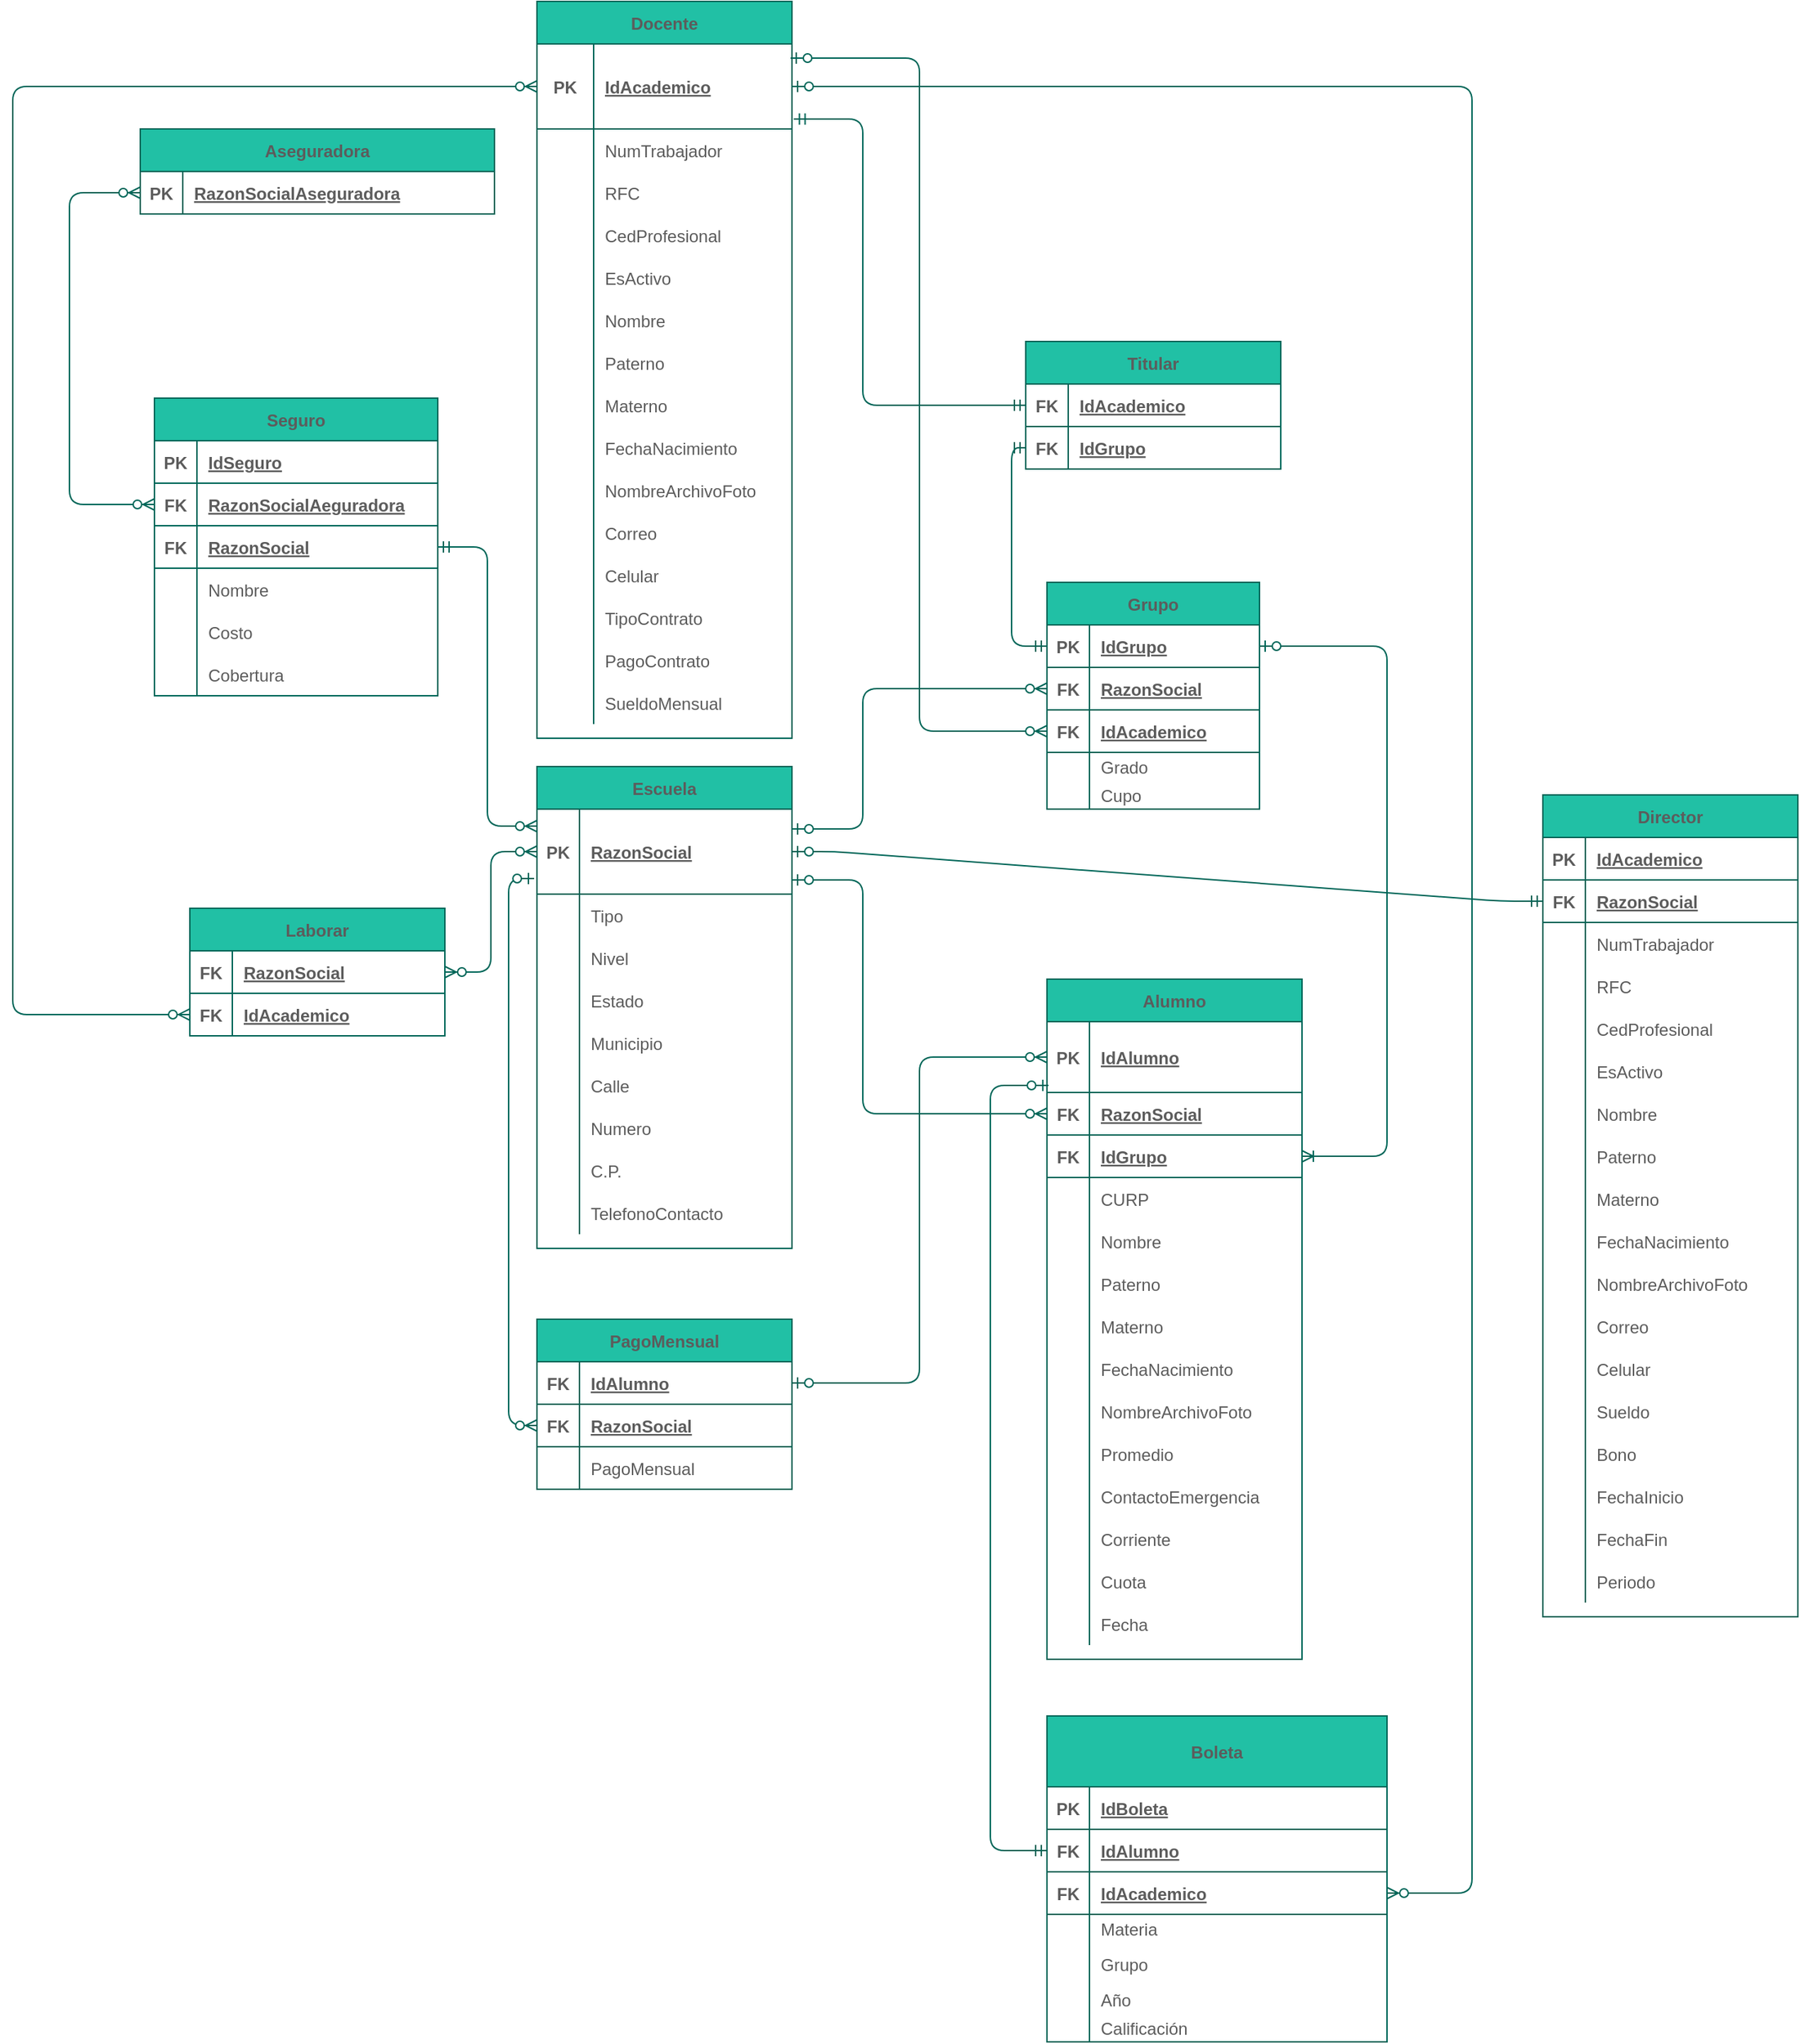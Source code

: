 <mxfile version="14.9.6" type="google"><diagram id="R2lEEEUBdFMjLlhIrx00" name="Page-1"><mxGraphModel dx="1760" dy="1580" grid="1" gridSize="10" guides="1" tooltips="1" connect="1" arrows="1" fold="1" page="1" pageScale="1" pageWidth="850" pageHeight="1100" math="0" shadow="0" extFonts="Permanent Marker^https://fonts.googleapis.com/css?family=Permanent+Marker"><root><mxCell id="0"/><mxCell id="1" parent="0"/><mxCell id="jo5jHOOlyYbjxhDrbkym-1" value="Grupo" style="shape=table;startSize=30;container=1;collapsible=1;childLayout=tableLayout;fixedRows=1;rowLines=0;fontStyle=1;align=center;resizeLast=1;fillColor=#21C0A5;strokeColor=#006658;fontColor=#5C5C5C;" parent="1" vertex="1"><mxGeometry x="-70" y="-380" width="150" height="160" as="geometry"/></mxCell><mxCell id="jo5jHOOlyYbjxhDrbkym-2" value="" style="shape=partialRectangle;collapsible=0;dropTarget=0;pointerEvents=0;fillColor=none;points=[[0,0.5],[1,0.5]];portConstraint=eastwest;top=0;left=0;right=0;bottom=1;strokeColor=#006658;fontColor=#5C5C5C;" parent="jo5jHOOlyYbjxhDrbkym-1" vertex="1"><mxGeometry y="30" width="150" height="30" as="geometry"/></mxCell><mxCell id="jo5jHOOlyYbjxhDrbkym-3" value="PK" style="shape=partialRectangle;overflow=hidden;connectable=0;fillColor=none;top=0;left=0;bottom=0;right=0;fontStyle=1;strokeColor=#006658;fontColor=#5C5C5C;" parent="jo5jHOOlyYbjxhDrbkym-2" vertex="1"><mxGeometry width="30" height="30" as="geometry"/></mxCell><mxCell id="jo5jHOOlyYbjxhDrbkym-4" value="IdGrupo" style="shape=partialRectangle;overflow=hidden;connectable=0;fillColor=none;top=0;left=0;bottom=0;right=0;align=left;spacingLeft=6;fontStyle=5;strokeColor=#006658;fontColor=#5C5C5C;" parent="jo5jHOOlyYbjxhDrbkym-2" vertex="1"><mxGeometry x="30" width="120" height="30" as="geometry"/></mxCell><mxCell id="d7uXz7lp96qOhGgxt8FF-97" value="" style="shape=partialRectangle;collapsible=0;dropTarget=0;pointerEvents=0;fillColor=none;points=[[0,0.5],[1,0.5]];portConstraint=eastwest;top=0;left=0;right=0;bottom=1;strokeColor=#006658;fontColor=#5C5C5C;" parent="jo5jHOOlyYbjxhDrbkym-1" vertex="1"><mxGeometry y="60" width="150" height="30" as="geometry"/></mxCell><mxCell id="d7uXz7lp96qOhGgxt8FF-98" value="FK" style="shape=partialRectangle;overflow=hidden;connectable=0;fillColor=none;top=0;left=0;bottom=0;right=0;fontStyle=1;strokeColor=#006658;fontColor=#5C5C5C;" parent="d7uXz7lp96qOhGgxt8FF-97" vertex="1"><mxGeometry width="30" height="30" as="geometry"/></mxCell><mxCell id="d7uXz7lp96qOhGgxt8FF-99" value="RazonSocial" style="shape=partialRectangle;overflow=hidden;connectable=0;fillColor=none;top=0;left=0;bottom=0;right=0;align=left;spacingLeft=6;fontStyle=5;strokeColor=#006658;fontColor=#5C5C5C;" parent="d7uXz7lp96qOhGgxt8FF-97" vertex="1"><mxGeometry x="30" width="120" height="30" as="geometry"/></mxCell><mxCell id="d7uXz7lp96qOhGgxt8FF-112" value="" style="shape=partialRectangle;collapsible=0;dropTarget=0;pointerEvents=0;fillColor=none;points=[[0,0.5],[1,0.5]];portConstraint=eastwest;top=0;left=0;right=0;bottom=1;strokeColor=#006658;fontColor=#5C5C5C;" parent="jo5jHOOlyYbjxhDrbkym-1" vertex="1"><mxGeometry y="90" width="150" height="30" as="geometry"/></mxCell><mxCell id="d7uXz7lp96qOhGgxt8FF-113" value="FK" style="shape=partialRectangle;overflow=hidden;connectable=0;fillColor=none;top=0;left=0;bottom=0;right=0;fontStyle=1;strokeColor=#006658;fontColor=#5C5C5C;" parent="d7uXz7lp96qOhGgxt8FF-112" vertex="1"><mxGeometry width="30" height="30" as="geometry"/></mxCell><mxCell id="d7uXz7lp96qOhGgxt8FF-114" value="IdAcademico" style="shape=partialRectangle;overflow=hidden;connectable=0;fillColor=none;top=0;left=0;bottom=0;right=0;align=left;spacingLeft=6;fontStyle=5;strokeColor=#006658;fontColor=#5C5C5C;" parent="d7uXz7lp96qOhGgxt8FF-112" vertex="1"><mxGeometry x="30" width="120" height="30" as="geometry"/></mxCell><mxCell id="jo5jHOOlyYbjxhDrbkym-5" value="" style="shape=partialRectangle;collapsible=0;dropTarget=0;pointerEvents=0;fillColor=none;points=[[0,0.5],[1,0.5]];portConstraint=eastwest;top=0;left=0;right=0;bottom=0;strokeColor=#006658;fontColor=#5C5C5C;" parent="jo5jHOOlyYbjxhDrbkym-1" vertex="1"><mxGeometry y="120" width="150" height="20" as="geometry"/></mxCell><mxCell id="jo5jHOOlyYbjxhDrbkym-6" value="" style="shape=partialRectangle;overflow=hidden;connectable=0;fillColor=none;top=0;left=0;bottom=0;right=0;strokeColor=#006658;fontColor=#5C5C5C;" parent="jo5jHOOlyYbjxhDrbkym-5" vertex="1"><mxGeometry width="30" height="20" as="geometry"/></mxCell><mxCell id="jo5jHOOlyYbjxhDrbkym-7" value="Grado" style="shape=partialRectangle;overflow=hidden;connectable=0;fillColor=none;top=0;left=0;bottom=0;right=0;align=left;spacingLeft=6;strokeColor=#006658;fontColor=#5C5C5C;" parent="jo5jHOOlyYbjxhDrbkym-5" vertex="1"><mxGeometry x="30" width="120" height="20" as="geometry"/></mxCell><mxCell id="tCn_qquSuLnxmKob-pIk-49" value="" style="shape=partialRectangle;collapsible=0;dropTarget=0;pointerEvents=0;fillColor=none;points=[[0,0.5],[1,0.5]];portConstraint=eastwest;top=0;left=0;right=0;bottom=0;strokeColor=#006658;fontColor=#5C5C5C;" parent="jo5jHOOlyYbjxhDrbkym-1" vertex="1"><mxGeometry y="140" width="150" height="20" as="geometry"/></mxCell><mxCell id="tCn_qquSuLnxmKob-pIk-50" value="" style="shape=partialRectangle;overflow=hidden;connectable=0;fillColor=none;top=0;left=0;bottom=0;right=0;strokeColor=#006658;fontColor=#5C5C5C;" parent="tCn_qquSuLnxmKob-pIk-49" vertex="1"><mxGeometry width="30" height="20" as="geometry"/></mxCell><mxCell id="tCn_qquSuLnxmKob-pIk-51" value="Cupo" style="shape=partialRectangle;overflow=hidden;connectable=0;fillColor=none;top=0;left=0;bottom=0;right=0;align=left;spacingLeft=6;strokeColor=#006658;fontColor=#5C5C5C;" parent="tCn_qquSuLnxmKob-pIk-49" vertex="1"><mxGeometry x="30" width="120" height="20" as="geometry"/></mxCell><mxCell id="5ZXkCu4031H9_dRYbZpl-14" value="Boleta" style="shape=table;startSize=50;container=1;collapsible=1;childLayout=tableLayout;fixedRows=1;rowLines=0;fontStyle=1;align=center;resizeLast=1;fillColor=#21C0A5;strokeColor=#006658;fontColor=#5C5C5C;" parent="1" vertex="1"><mxGeometry x="-70" y="420" width="240" height="230" as="geometry"/></mxCell><mxCell id="tCn_qquSuLnxmKob-pIk-85" value="" style="shape=partialRectangle;collapsible=0;dropTarget=0;pointerEvents=0;fillColor=none;points=[[0,0.5],[1,0.5]];portConstraint=eastwest;top=0;left=0;right=0;bottom=1;strokeColor=#006658;fontColor=#5C5C5C;" parent="5ZXkCu4031H9_dRYbZpl-14" vertex="1"><mxGeometry y="50" width="240" height="30" as="geometry"/></mxCell><mxCell id="tCn_qquSuLnxmKob-pIk-86" value="PK" style="shape=partialRectangle;overflow=hidden;connectable=0;fillColor=none;top=0;left=0;bottom=0;right=0;fontStyle=1;strokeColor=#006658;fontColor=#5C5C5C;" parent="tCn_qquSuLnxmKob-pIk-85" vertex="1"><mxGeometry width="30" height="30" as="geometry"/></mxCell><mxCell id="tCn_qquSuLnxmKob-pIk-87" value="IdBoleta" style="shape=partialRectangle;overflow=hidden;connectable=0;fillColor=none;top=0;left=0;bottom=0;right=0;align=left;spacingLeft=6;fontStyle=5;strokeColor=#006658;fontColor=#5C5C5C;" parent="tCn_qquSuLnxmKob-pIk-85" vertex="1"><mxGeometry x="30" width="210" height="30" as="geometry"/></mxCell><mxCell id="5ZXkCu4031H9_dRYbZpl-15" value="" style="shape=partialRectangle;collapsible=0;dropTarget=0;pointerEvents=0;fillColor=none;points=[[0,0.5],[1,0.5]];portConstraint=eastwest;top=0;left=0;right=0;bottom=1;strokeColor=#006658;fontColor=#5C5C5C;" parent="5ZXkCu4031H9_dRYbZpl-14" vertex="1"><mxGeometry y="80" width="240" height="30" as="geometry"/></mxCell><mxCell id="5ZXkCu4031H9_dRYbZpl-16" value="FK" style="shape=partialRectangle;overflow=hidden;connectable=0;fillColor=none;top=0;left=0;bottom=0;right=0;fontStyle=1;strokeColor=#006658;fontColor=#5C5C5C;" parent="5ZXkCu4031H9_dRYbZpl-15" vertex="1"><mxGeometry width="30" height="30" as="geometry"/></mxCell><mxCell id="5ZXkCu4031H9_dRYbZpl-17" value="IdAlumno" style="shape=partialRectangle;overflow=hidden;connectable=0;fillColor=none;top=0;left=0;bottom=0;right=0;align=left;spacingLeft=6;fontStyle=5;strokeColor=#006658;fontColor=#5C5C5C;" parent="5ZXkCu4031H9_dRYbZpl-15" vertex="1"><mxGeometry x="30" width="210" height="30" as="geometry"/></mxCell><mxCell id="d7uXz7lp96qOhGgxt8FF-115" value="" style="shape=partialRectangle;collapsible=0;dropTarget=0;pointerEvents=0;fillColor=none;points=[[0,0.5],[1,0.5]];portConstraint=eastwest;top=0;left=0;right=0;bottom=1;strokeColor=#006658;fontColor=#5C5C5C;" parent="5ZXkCu4031H9_dRYbZpl-14" vertex="1"><mxGeometry y="110" width="240" height="30" as="geometry"/></mxCell><mxCell id="d7uXz7lp96qOhGgxt8FF-116" value="FK" style="shape=partialRectangle;overflow=hidden;connectable=0;fillColor=none;top=0;left=0;bottom=0;right=0;fontStyle=1;strokeColor=#006658;fontColor=#5C5C5C;" parent="d7uXz7lp96qOhGgxt8FF-115" vertex="1"><mxGeometry width="30" height="30" as="geometry"/></mxCell><mxCell id="d7uXz7lp96qOhGgxt8FF-117" value="IdAcademico" style="shape=partialRectangle;overflow=hidden;connectable=0;fillColor=none;top=0;left=0;bottom=0;right=0;align=left;spacingLeft=6;fontStyle=5;strokeColor=#006658;fontColor=#5C5C5C;" parent="d7uXz7lp96qOhGgxt8FF-115" vertex="1"><mxGeometry x="30" width="210" height="30" as="geometry"/></mxCell><mxCell id="5ZXkCu4031H9_dRYbZpl-18" value="" style="shape=partialRectangle;collapsible=0;dropTarget=0;pointerEvents=0;fillColor=none;points=[[0,0.5],[1,0.5]];portConstraint=eastwest;top=0;left=0;right=0;bottom=0;strokeColor=#006658;fontColor=#5C5C5C;" parent="5ZXkCu4031H9_dRYbZpl-14" vertex="1"><mxGeometry y="140" width="240" height="20" as="geometry"/></mxCell><mxCell id="5ZXkCu4031H9_dRYbZpl-19" value="" style="shape=partialRectangle;overflow=hidden;connectable=0;fillColor=none;top=0;left=0;bottom=0;right=0;strokeColor=#006658;fontColor=#5C5C5C;" parent="5ZXkCu4031H9_dRYbZpl-18" vertex="1"><mxGeometry width="30" height="20" as="geometry"/></mxCell><mxCell id="5ZXkCu4031H9_dRYbZpl-20" value="Materia" style="shape=partialRectangle;overflow=hidden;connectable=0;fillColor=none;top=0;left=0;bottom=0;right=0;align=left;spacingLeft=6;strokeColor=#006658;fontColor=#5C5C5C;" parent="5ZXkCu4031H9_dRYbZpl-18" vertex="1"><mxGeometry x="30" width="210" height="20" as="geometry"/></mxCell><mxCell id="5ZXkCu4031H9_dRYbZpl-21" value="" style="shape=partialRectangle;collapsible=0;dropTarget=0;pointerEvents=0;fillColor=none;points=[[0,0.5],[1,0.5]];portConstraint=eastwest;top=0;left=0;right=0;bottom=0;strokeColor=#006658;fontColor=#5C5C5C;" parent="5ZXkCu4031H9_dRYbZpl-14" vertex="1"><mxGeometry y="160" width="240" height="30" as="geometry"/></mxCell><mxCell id="5ZXkCu4031H9_dRYbZpl-22" value="" style="shape=partialRectangle;overflow=hidden;connectable=0;fillColor=none;top=0;left=0;bottom=0;right=0;strokeColor=#006658;fontColor=#5C5C5C;" parent="5ZXkCu4031H9_dRYbZpl-21" vertex="1"><mxGeometry width="30" height="30" as="geometry"/></mxCell><mxCell id="5ZXkCu4031H9_dRYbZpl-23" value="Grupo" style="shape=partialRectangle;overflow=hidden;connectable=0;fillColor=none;top=0;left=0;bottom=0;right=0;align=left;spacingLeft=6;strokeColor=#006658;fontColor=#5C5C5C;" parent="5ZXkCu4031H9_dRYbZpl-21" vertex="1"><mxGeometry x="30" width="210" height="30" as="geometry"/></mxCell><mxCell id="5ZXkCu4031H9_dRYbZpl-24" value="" style="shape=partialRectangle;collapsible=0;dropTarget=0;pointerEvents=0;fillColor=none;points=[[0,0.5],[1,0.5]];portConstraint=eastwest;top=0;left=0;right=0;bottom=0;strokeColor=#006658;fontColor=#5C5C5C;" parent="5ZXkCu4031H9_dRYbZpl-14" vertex="1"><mxGeometry y="190" width="240" height="20" as="geometry"/></mxCell><mxCell id="5ZXkCu4031H9_dRYbZpl-25" value="" style="shape=partialRectangle;overflow=hidden;connectable=0;fillColor=none;top=0;left=0;bottom=0;right=0;strokeColor=#006658;fontColor=#5C5C5C;" parent="5ZXkCu4031H9_dRYbZpl-24" vertex="1"><mxGeometry width="30" height="20" as="geometry"/></mxCell><mxCell id="5ZXkCu4031H9_dRYbZpl-26" value="Año" style="shape=partialRectangle;overflow=hidden;connectable=0;fillColor=none;top=0;left=0;bottom=0;right=0;align=left;spacingLeft=6;strokeColor=#006658;fontColor=#5C5C5C;" parent="5ZXkCu4031H9_dRYbZpl-24" vertex="1"><mxGeometry x="30" width="210" height="20" as="geometry"/></mxCell><mxCell id="d7uXz7lp96qOhGgxt8FF-1" value="" style="shape=partialRectangle;collapsible=0;dropTarget=0;pointerEvents=0;fillColor=none;points=[[0,0.5],[1,0.5]];portConstraint=eastwest;top=0;left=0;right=0;bottom=0;strokeColor=#006658;fontColor=#5C5C5C;" parent="5ZXkCu4031H9_dRYbZpl-14" vertex="1"><mxGeometry y="210" width="240" height="20" as="geometry"/></mxCell><mxCell id="d7uXz7lp96qOhGgxt8FF-2" value="" style="shape=partialRectangle;overflow=hidden;connectable=0;fillColor=none;top=0;left=0;bottom=0;right=0;strokeColor=#006658;fontColor=#5C5C5C;" parent="d7uXz7lp96qOhGgxt8FF-1" vertex="1"><mxGeometry width="30" height="20" as="geometry"/></mxCell><mxCell id="d7uXz7lp96qOhGgxt8FF-3" value="Calificación" style="shape=partialRectangle;overflow=hidden;connectable=0;fillColor=none;top=0;left=0;bottom=0;right=0;align=left;spacingLeft=6;strokeColor=#006658;fontColor=#5C5C5C;" parent="d7uXz7lp96qOhGgxt8FF-1" vertex="1"><mxGeometry x="30" width="210" height="20" as="geometry"/></mxCell><mxCell id="tCn_qquSuLnxmKob-pIk-101" value="Seguro" style="shape=table;startSize=30;container=1;collapsible=1;childLayout=tableLayout;fixedRows=1;rowLines=0;fontStyle=1;align=center;resizeLast=1;fillColor=#21C0A5;strokeColor=#006658;fontColor=#5C5C5C;" parent="1" vertex="1"><mxGeometry x="-700" y="-510" width="200" height="210" as="geometry"/></mxCell><mxCell id="tCn_qquSuLnxmKob-pIk-114" value="" style="shape=partialRectangle;collapsible=0;dropTarget=0;pointerEvents=0;fillColor=none;top=0;left=0;bottom=1;right=0;points=[[0,0.5],[1,0.5]];portConstraint=eastwest;strokeColor=#006658;fontColor=#5C5C5C;" parent="tCn_qquSuLnxmKob-pIk-101" vertex="1"><mxGeometry y="30" width="200" height="30" as="geometry"/></mxCell><mxCell id="tCn_qquSuLnxmKob-pIk-115" value="PK" style="shape=partialRectangle;connectable=0;fillColor=none;top=0;left=0;bottom=0;right=0;fontStyle=1;overflow=hidden;strokeColor=#006658;fontColor=#5C5C5C;" parent="tCn_qquSuLnxmKob-pIk-114" vertex="1"><mxGeometry width="30" height="30" as="geometry"/></mxCell><mxCell id="tCn_qquSuLnxmKob-pIk-116" value="IdSeguro" style="shape=partialRectangle;connectable=0;fillColor=none;top=0;left=0;bottom=0;right=0;align=left;spacingLeft=6;fontStyle=5;overflow=hidden;strokeColor=#006658;fontColor=#5C5C5C;" parent="tCn_qquSuLnxmKob-pIk-114" vertex="1"><mxGeometry x="30" width="170" height="30" as="geometry"/></mxCell><mxCell id="ex-mKl0JPU0lHPa70_kL-1" value="" style="shape=partialRectangle;collapsible=0;dropTarget=0;pointerEvents=0;fillColor=none;top=0;left=0;bottom=1;right=0;points=[[0,0.5],[1,0.5]];portConstraint=eastwest;strokeColor=#006658;fontColor=#5C5C5C;" parent="tCn_qquSuLnxmKob-pIk-101" vertex="1"><mxGeometry y="60" width="200" height="30" as="geometry"/></mxCell><mxCell id="ex-mKl0JPU0lHPa70_kL-2" value="FK" style="shape=partialRectangle;connectable=0;fillColor=none;top=0;left=0;bottom=0;right=0;fontStyle=1;overflow=hidden;strokeColor=#006658;fontColor=#5C5C5C;" parent="ex-mKl0JPU0lHPa70_kL-1" vertex="1"><mxGeometry width="30" height="30" as="geometry"/></mxCell><mxCell id="ex-mKl0JPU0lHPa70_kL-3" value="RazonSocialAeguradora" style="shape=partialRectangle;connectable=0;fillColor=none;top=0;left=0;bottom=0;right=0;align=left;spacingLeft=6;fontStyle=5;overflow=hidden;strokeColor=#006658;fontColor=#5C5C5C;" parent="ex-mKl0JPU0lHPa70_kL-1" vertex="1"><mxGeometry x="30" width="170" height="30" as="geometry"/></mxCell><mxCell id="d7uXz7lp96qOhGgxt8FF-94" value="" style="shape=partialRectangle;collapsible=0;dropTarget=0;pointerEvents=0;fillColor=none;top=0;left=0;bottom=1;right=0;points=[[0,0.5],[1,0.5]];portConstraint=eastwest;strokeColor=#006658;fontColor=#5C5C5C;" parent="tCn_qquSuLnxmKob-pIk-101" vertex="1"><mxGeometry y="90" width="200" height="30" as="geometry"/></mxCell><mxCell id="d7uXz7lp96qOhGgxt8FF-95" value="FK" style="shape=partialRectangle;connectable=0;fillColor=none;top=0;left=0;bottom=0;right=0;fontStyle=1;overflow=hidden;strokeColor=#006658;fontColor=#5C5C5C;" parent="d7uXz7lp96qOhGgxt8FF-94" vertex="1"><mxGeometry width="30" height="30" as="geometry"/></mxCell><mxCell id="d7uXz7lp96qOhGgxt8FF-96" value="RazonSocial" style="shape=partialRectangle;connectable=0;fillColor=none;top=0;left=0;bottom=0;right=0;align=left;spacingLeft=6;fontStyle=5;overflow=hidden;strokeColor=#006658;fontColor=#5C5C5C;" parent="d7uXz7lp96qOhGgxt8FF-94" vertex="1"><mxGeometry x="30" width="170" height="30" as="geometry"/></mxCell><mxCell id="tCn_qquSuLnxmKob-pIk-105" value="" style="shape=partialRectangle;collapsible=0;dropTarget=0;pointerEvents=0;fillColor=none;top=0;left=0;bottom=0;right=0;points=[[0,0.5],[1,0.5]];portConstraint=eastwest;strokeColor=#006658;fontColor=#5C5C5C;" parent="tCn_qquSuLnxmKob-pIk-101" vertex="1"><mxGeometry y="120" width="200" height="30" as="geometry"/></mxCell><mxCell id="tCn_qquSuLnxmKob-pIk-106" value="" style="shape=partialRectangle;connectable=0;fillColor=none;top=0;left=0;bottom=0;right=0;editable=1;overflow=hidden;strokeColor=#006658;fontColor=#5C5C5C;" parent="tCn_qquSuLnxmKob-pIk-105" vertex="1"><mxGeometry width="30" height="30" as="geometry"/></mxCell><mxCell id="tCn_qquSuLnxmKob-pIk-107" value="Nombre" style="shape=partialRectangle;connectable=0;fillColor=none;top=0;left=0;bottom=0;right=0;align=left;spacingLeft=6;overflow=hidden;strokeColor=#006658;fontColor=#5C5C5C;" parent="tCn_qquSuLnxmKob-pIk-105" vertex="1"><mxGeometry x="30" width="170" height="30" as="geometry"/></mxCell><mxCell id="tCn_qquSuLnxmKob-pIk-108" value="" style="shape=partialRectangle;collapsible=0;dropTarget=0;pointerEvents=0;fillColor=none;top=0;left=0;bottom=0;right=0;points=[[0,0.5],[1,0.5]];portConstraint=eastwest;strokeColor=#006658;fontColor=#5C5C5C;" parent="tCn_qquSuLnxmKob-pIk-101" vertex="1"><mxGeometry y="150" width="200" height="30" as="geometry"/></mxCell><mxCell id="tCn_qquSuLnxmKob-pIk-109" value="" style="shape=partialRectangle;connectable=0;fillColor=none;top=0;left=0;bottom=0;right=0;editable=1;overflow=hidden;strokeColor=#006658;fontColor=#5C5C5C;" parent="tCn_qquSuLnxmKob-pIk-108" vertex="1"><mxGeometry width="30" height="30" as="geometry"/></mxCell><mxCell id="tCn_qquSuLnxmKob-pIk-110" value="Costo" style="shape=partialRectangle;connectable=0;fillColor=none;top=0;left=0;bottom=0;right=0;align=left;spacingLeft=6;overflow=hidden;strokeColor=#006658;fontColor=#5C5C5C;" parent="tCn_qquSuLnxmKob-pIk-108" vertex="1"><mxGeometry x="30" width="170" height="30" as="geometry"/></mxCell><mxCell id="tCn_qquSuLnxmKob-pIk-111" value="" style="shape=partialRectangle;collapsible=0;dropTarget=0;pointerEvents=0;fillColor=none;top=0;left=0;bottom=0;right=0;points=[[0,0.5],[1,0.5]];portConstraint=eastwest;strokeColor=#006658;fontColor=#5C5C5C;" parent="tCn_qquSuLnxmKob-pIk-101" vertex="1"><mxGeometry y="180" width="200" height="30" as="geometry"/></mxCell><mxCell id="tCn_qquSuLnxmKob-pIk-112" value="" style="shape=partialRectangle;connectable=0;fillColor=none;top=0;left=0;bottom=0;right=0;editable=1;overflow=hidden;strokeColor=#006658;fontColor=#5C5C5C;" parent="tCn_qquSuLnxmKob-pIk-111" vertex="1"><mxGeometry width="30" height="30" as="geometry"/></mxCell><mxCell id="tCn_qquSuLnxmKob-pIk-113" value="Cobertura" style="shape=partialRectangle;connectable=0;fillColor=none;top=0;left=0;bottom=0;right=0;align=left;spacingLeft=6;overflow=hidden;strokeColor=#006658;fontColor=#5C5C5C;" parent="tCn_qquSuLnxmKob-pIk-111" vertex="1"><mxGeometry x="30" width="170" height="30" as="geometry"/></mxCell><mxCell id="5ZXkCu4031H9_dRYbZpl-42" value="Aseguradora" style="shape=table;startSize=30;container=1;collapsible=1;childLayout=tableLayout;fixedRows=1;rowLines=0;fontStyle=1;align=center;resizeLast=1;fillColor=#21C0A5;strokeColor=#006658;fontColor=#5C5C5C;" parent="1" vertex="1"><mxGeometry x="-710" y="-700" width="250" height="60" as="geometry"/></mxCell><mxCell id="5ZXkCu4031H9_dRYbZpl-43" value="" style="shape=partialRectangle;collapsible=0;dropTarget=0;pointerEvents=0;fillColor=none;points=[[0,0.5],[1,0.5]];portConstraint=eastwest;top=0;left=0;right=0;bottom=1;strokeColor=#006658;fontColor=#5C5C5C;" parent="5ZXkCu4031H9_dRYbZpl-42" vertex="1"><mxGeometry y="30" width="250" height="30" as="geometry"/></mxCell><mxCell id="5ZXkCu4031H9_dRYbZpl-44" value="PK" style="shape=partialRectangle;overflow=hidden;connectable=0;fillColor=none;top=0;left=0;bottom=0;right=0;fontStyle=1;strokeColor=#006658;fontColor=#5C5C5C;" parent="5ZXkCu4031H9_dRYbZpl-43" vertex="1"><mxGeometry width="30" height="30" as="geometry"/></mxCell><mxCell id="5ZXkCu4031H9_dRYbZpl-45" value="RazonSocialAseguradora" style="shape=partialRectangle;overflow=hidden;connectable=0;fillColor=none;top=0;left=0;bottom=0;right=0;align=left;spacingLeft=6;fontStyle=5;strokeColor=#006658;fontColor=#5C5C5C;" parent="5ZXkCu4031H9_dRYbZpl-43" vertex="1"><mxGeometry x="30" width="220" height="30" as="geometry"/></mxCell><mxCell id="tCn_qquSuLnxmKob-pIk-231" value="Titular" style="shape=table;startSize=30;container=1;collapsible=1;childLayout=tableLayout;fixedRows=1;rowLines=0;fontStyle=1;align=center;resizeLast=1;fillColor=#21C0A5;strokeColor=#006658;fontColor=#5C5C5C;" parent="1" vertex="1"><mxGeometry x="-85" y="-550" width="180" height="90" as="geometry"/></mxCell><mxCell id="tCn_qquSuLnxmKob-pIk-232" value="" style="shape=partialRectangle;collapsible=0;dropTarget=0;pointerEvents=0;fillColor=none;top=0;left=0;bottom=1;right=0;points=[[0,0.5],[1,0.5]];portConstraint=eastwest;strokeColor=#006658;fontColor=#5C5C5C;" parent="tCn_qquSuLnxmKob-pIk-231" vertex="1"><mxGeometry y="30" width="180" height="30" as="geometry"/></mxCell><mxCell id="tCn_qquSuLnxmKob-pIk-233" value="FK" style="shape=partialRectangle;connectable=0;fillColor=none;top=0;left=0;bottom=0;right=0;fontStyle=1;overflow=hidden;strokeColor=#006658;fontColor=#5C5C5C;" parent="tCn_qquSuLnxmKob-pIk-232" vertex="1"><mxGeometry width="30" height="30" as="geometry"/></mxCell><mxCell id="tCn_qquSuLnxmKob-pIk-234" value="IdAcademico" style="shape=partialRectangle;connectable=0;fillColor=none;top=0;left=0;bottom=0;right=0;align=left;spacingLeft=6;fontStyle=5;overflow=hidden;strokeColor=#006658;fontColor=#5C5C5C;" parent="tCn_qquSuLnxmKob-pIk-232" vertex="1"><mxGeometry x="30" width="150" height="30" as="geometry"/></mxCell><mxCell id="tCn_qquSuLnxmKob-pIk-235" value="" style="shape=partialRectangle;collapsible=0;dropTarget=0;pointerEvents=0;fillColor=none;top=0;left=0;bottom=1;right=0;points=[[0,0.5],[1,0.5]];portConstraint=eastwest;strokeColor=#006658;fontColor=#5C5C5C;" parent="tCn_qquSuLnxmKob-pIk-231" vertex="1"><mxGeometry y="60" width="180" height="30" as="geometry"/></mxCell><mxCell id="tCn_qquSuLnxmKob-pIk-236" value="FK" style="shape=partialRectangle;connectable=0;fillColor=none;top=0;left=0;bottom=0;right=0;fontStyle=1;overflow=hidden;strokeColor=#006658;fontColor=#5C5C5C;" parent="tCn_qquSuLnxmKob-pIk-235" vertex="1"><mxGeometry width="30" height="30" as="geometry"/></mxCell><mxCell id="tCn_qquSuLnxmKob-pIk-237" value="IdGrupo" style="shape=partialRectangle;connectable=0;fillColor=none;top=0;left=0;bottom=0;right=0;align=left;spacingLeft=6;fontStyle=5;overflow=hidden;strokeColor=#006658;fontColor=#5C5C5C;" parent="tCn_qquSuLnxmKob-pIk-235" vertex="1"><mxGeometry x="30" width="150" height="30" as="geometry"/></mxCell><mxCell id="aZamU2kuK8gqr22CR653-1" value="Escuela" style="shape=table;startSize=30;container=1;collapsible=1;childLayout=tableLayout;fixedRows=1;rowLines=0;fontStyle=1;align=center;resizeLast=1;fillColor=#21C0A5;strokeColor=#006658;fontColor=#5C5C5C;" parent="1" vertex="1"><mxGeometry x="-430" y="-250" width="180" height="340" as="geometry"><mxRectangle x="-300" y="-100" width="80" height="30" as="alternateBounds"/></mxGeometry></mxCell><mxCell id="aZamU2kuK8gqr22CR653-2" value="" style="shape=partialRectangle;collapsible=0;dropTarget=0;pointerEvents=0;fillColor=none;top=0;left=0;bottom=1;right=0;points=[[0,0.5],[1,0.5]];portConstraint=eastwest;strokeColor=#006658;fontColor=#5C5C5C;" parent="aZamU2kuK8gqr22CR653-1" vertex="1"><mxGeometry y="30" width="180" height="60" as="geometry"/></mxCell><mxCell id="aZamU2kuK8gqr22CR653-3" value="PK" style="shape=partialRectangle;connectable=0;fillColor=none;top=0;left=0;bottom=0;right=0;fontStyle=1;overflow=hidden;strokeColor=#006658;fontColor=#5C5C5C;" parent="aZamU2kuK8gqr22CR653-2" vertex="1"><mxGeometry width="30" height="60" as="geometry"/></mxCell><mxCell id="aZamU2kuK8gqr22CR653-4" value="RazonSocial" style="shape=partialRectangle;connectable=0;fillColor=none;top=0;left=0;bottom=0;right=0;align=left;spacingLeft=6;fontStyle=5;overflow=hidden;strokeColor=#006658;fontColor=#5C5C5C;" parent="aZamU2kuK8gqr22CR653-2" vertex="1"><mxGeometry x="30" width="150" height="60" as="geometry"/></mxCell><mxCell id="aZamU2kuK8gqr22CR653-5" value="" style="shape=partialRectangle;collapsible=0;dropTarget=0;pointerEvents=0;fillColor=none;top=0;left=0;bottom=0;right=0;points=[[0,0.5],[1,0.5]];portConstraint=eastwest;strokeColor=#006658;fontColor=#5C5C5C;" parent="aZamU2kuK8gqr22CR653-1" vertex="1"><mxGeometry y="90" width="180" height="30" as="geometry"/></mxCell><mxCell id="aZamU2kuK8gqr22CR653-6" value="" style="shape=partialRectangle;connectable=0;fillColor=none;top=0;left=0;bottom=0;right=0;editable=1;overflow=hidden;strokeColor=#006658;fontColor=#5C5C5C;" parent="aZamU2kuK8gqr22CR653-5" vertex="1"><mxGeometry width="30" height="30" as="geometry"/></mxCell><mxCell id="aZamU2kuK8gqr22CR653-7" value="Tipo" style="shape=partialRectangle;connectable=0;fillColor=none;top=0;left=0;bottom=0;right=0;align=left;spacingLeft=6;overflow=hidden;strokeColor=#006658;fontColor=#5C5C5C;" parent="aZamU2kuK8gqr22CR653-5" vertex="1"><mxGeometry x="30" width="150" height="30" as="geometry"/></mxCell><mxCell id="aZamU2kuK8gqr22CR653-8" value="" style="shape=partialRectangle;collapsible=0;dropTarget=0;pointerEvents=0;fillColor=none;top=0;left=0;bottom=0;right=0;points=[[0,0.5],[1,0.5]];portConstraint=eastwest;strokeColor=#006658;fontColor=#5C5C5C;" parent="aZamU2kuK8gqr22CR653-1" vertex="1"><mxGeometry y="120" width="180" height="30" as="geometry"/></mxCell><mxCell id="aZamU2kuK8gqr22CR653-9" value="" style="shape=partialRectangle;connectable=0;fillColor=none;top=0;left=0;bottom=0;right=0;editable=1;overflow=hidden;strokeColor=#006658;fontColor=#5C5C5C;" parent="aZamU2kuK8gqr22CR653-8" vertex="1"><mxGeometry width="30" height="30" as="geometry"/></mxCell><mxCell id="aZamU2kuK8gqr22CR653-10" value="Nivel" style="shape=partialRectangle;connectable=0;fillColor=none;top=0;left=0;bottom=0;right=0;align=left;spacingLeft=6;overflow=hidden;strokeColor=#006658;fontColor=#5C5C5C;" parent="aZamU2kuK8gqr22CR653-8" vertex="1"><mxGeometry x="30" width="150" height="30" as="geometry"/></mxCell><mxCell id="aZamU2kuK8gqr22CR653-11" value="" style="shape=partialRectangle;collapsible=0;dropTarget=0;pointerEvents=0;fillColor=none;top=0;left=0;bottom=0;right=0;points=[[0,0.5],[1,0.5]];portConstraint=eastwest;strokeColor=#006658;fontColor=#5C5C5C;" parent="aZamU2kuK8gqr22CR653-1" vertex="1"><mxGeometry y="150" width="180" height="30" as="geometry"/></mxCell><mxCell id="aZamU2kuK8gqr22CR653-12" value="" style="shape=partialRectangle;connectable=0;fillColor=none;top=0;left=0;bottom=0;right=0;editable=1;overflow=hidden;strokeColor=#006658;fontColor=#5C5C5C;" parent="aZamU2kuK8gqr22CR653-11" vertex="1"><mxGeometry width="30" height="30" as="geometry"/></mxCell><mxCell id="aZamU2kuK8gqr22CR653-13" value="Estado" style="shape=partialRectangle;connectable=0;fillColor=none;top=0;left=0;bottom=0;right=0;align=left;spacingLeft=6;overflow=hidden;strokeColor=#006658;fontColor=#5C5C5C;" parent="aZamU2kuK8gqr22CR653-11" vertex="1"><mxGeometry x="30" width="150" height="30" as="geometry"/></mxCell><mxCell id="aZamU2kuK8gqr22CR653-14" value="" style="shape=partialRectangle;collapsible=0;dropTarget=0;pointerEvents=0;fillColor=none;top=0;left=0;bottom=0;right=0;points=[[0,0.5],[1,0.5]];portConstraint=eastwest;strokeColor=#006658;fontColor=#5C5C5C;" parent="aZamU2kuK8gqr22CR653-1" vertex="1"><mxGeometry y="180" width="180" height="30" as="geometry"/></mxCell><mxCell id="aZamU2kuK8gqr22CR653-15" value="" style="shape=partialRectangle;connectable=0;fillColor=none;top=0;left=0;bottom=0;right=0;editable=1;overflow=hidden;strokeColor=#006658;fontColor=#5C5C5C;" parent="aZamU2kuK8gqr22CR653-14" vertex="1"><mxGeometry width="30" height="30" as="geometry"/></mxCell><mxCell id="aZamU2kuK8gqr22CR653-16" value="Municipio" style="shape=partialRectangle;connectable=0;fillColor=none;top=0;left=0;bottom=0;right=0;align=left;spacingLeft=6;overflow=hidden;strokeColor=#006658;fontColor=#5C5C5C;" parent="aZamU2kuK8gqr22CR653-14" vertex="1"><mxGeometry x="30" width="150" height="30" as="geometry"/></mxCell><mxCell id="aZamU2kuK8gqr22CR653-17" value="" style="shape=partialRectangle;collapsible=0;dropTarget=0;pointerEvents=0;fillColor=none;top=0;left=0;bottom=0;right=0;points=[[0,0.5],[1,0.5]];portConstraint=eastwest;strokeColor=#006658;fontColor=#5C5C5C;" parent="aZamU2kuK8gqr22CR653-1" vertex="1"><mxGeometry y="210" width="180" height="30" as="geometry"/></mxCell><mxCell id="aZamU2kuK8gqr22CR653-18" value="" style="shape=partialRectangle;connectable=0;fillColor=none;top=0;left=0;bottom=0;right=0;editable=1;overflow=hidden;strokeColor=#006658;fontColor=#5C5C5C;" parent="aZamU2kuK8gqr22CR653-17" vertex="1"><mxGeometry width="30" height="30" as="geometry"/></mxCell><mxCell id="aZamU2kuK8gqr22CR653-19" value="Calle" style="shape=partialRectangle;connectable=0;fillColor=none;top=0;left=0;bottom=0;right=0;align=left;spacingLeft=6;overflow=hidden;strokeColor=#006658;fontColor=#5C5C5C;" parent="aZamU2kuK8gqr22CR653-17" vertex="1"><mxGeometry x="30" width="150" height="30" as="geometry"/></mxCell><mxCell id="aZamU2kuK8gqr22CR653-20" value="" style="shape=partialRectangle;collapsible=0;dropTarget=0;pointerEvents=0;fillColor=none;top=0;left=0;bottom=0;right=0;points=[[0,0.5],[1,0.5]];portConstraint=eastwest;strokeColor=#006658;fontColor=#5C5C5C;" parent="aZamU2kuK8gqr22CR653-1" vertex="1"><mxGeometry y="240" width="180" height="30" as="geometry"/></mxCell><mxCell id="aZamU2kuK8gqr22CR653-21" value="" style="shape=partialRectangle;connectable=0;fillColor=none;top=0;left=0;bottom=0;right=0;editable=1;overflow=hidden;strokeColor=#006658;fontColor=#5C5C5C;" parent="aZamU2kuK8gqr22CR653-20" vertex="1"><mxGeometry width="30" height="30" as="geometry"/></mxCell><mxCell id="aZamU2kuK8gqr22CR653-22" value="Numero" style="shape=partialRectangle;connectable=0;fillColor=none;top=0;left=0;bottom=0;right=0;align=left;spacingLeft=6;overflow=hidden;strokeColor=#006658;fontColor=#5C5C5C;" parent="aZamU2kuK8gqr22CR653-20" vertex="1"><mxGeometry x="30" width="150" height="30" as="geometry"/></mxCell><mxCell id="aZamU2kuK8gqr22CR653-23" value="" style="shape=partialRectangle;collapsible=0;dropTarget=0;pointerEvents=0;fillColor=none;top=0;left=0;bottom=0;right=0;points=[[0,0.5],[1,0.5]];portConstraint=eastwest;strokeColor=#006658;fontColor=#5C5C5C;" parent="aZamU2kuK8gqr22CR653-1" vertex="1"><mxGeometry y="270" width="180" height="30" as="geometry"/></mxCell><mxCell id="aZamU2kuK8gqr22CR653-24" value="" style="shape=partialRectangle;connectable=0;fillColor=none;top=0;left=0;bottom=0;right=0;editable=1;overflow=hidden;strokeColor=#006658;fontColor=#5C5C5C;" parent="aZamU2kuK8gqr22CR653-23" vertex="1"><mxGeometry width="30" height="30" as="geometry"/></mxCell><mxCell id="aZamU2kuK8gqr22CR653-25" value="C.P." style="shape=partialRectangle;connectable=0;fillColor=none;top=0;left=0;bottom=0;right=0;align=left;spacingLeft=6;overflow=hidden;strokeColor=#006658;fontColor=#5C5C5C;" parent="aZamU2kuK8gqr22CR653-23" vertex="1"><mxGeometry x="30" width="150" height="30" as="geometry"/></mxCell><mxCell id="aZamU2kuK8gqr22CR653-26" value="" style="shape=partialRectangle;collapsible=0;dropTarget=0;pointerEvents=0;fillColor=none;top=0;left=0;bottom=0;right=0;points=[[0,0.5],[1,0.5]];portConstraint=eastwest;strokeColor=#006658;fontColor=#5C5C5C;" parent="aZamU2kuK8gqr22CR653-1" vertex="1"><mxGeometry y="300" width="180" height="30" as="geometry"/></mxCell><mxCell id="aZamU2kuK8gqr22CR653-27" value="" style="shape=partialRectangle;connectable=0;fillColor=none;top=0;left=0;bottom=0;right=0;editable=1;overflow=hidden;strokeColor=#006658;fontColor=#5C5C5C;" parent="aZamU2kuK8gqr22CR653-26" vertex="1"><mxGeometry width="30" height="30" as="geometry"/></mxCell><mxCell id="aZamU2kuK8gqr22CR653-28" value="TelefonoContacto" style="shape=partialRectangle;connectable=0;fillColor=none;top=0;left=0;bottom=0;right=0;align=left;spacingLeft=6;overflow=hidden;strokeColor=#006658;fontColor=#5C5C5C;" parent="aZamU2kuK8gqr22CR653-26" vertex="1"><mxGeometry x="30" width="150" height="30" as="geometry"/></mxCell><mxCell id="aZamU2kuK8gqr22CR653-29" value="Docente" style="shape=table;startSize=30;container=1;collapsible=1;childLayout=tableLayout;fixedRows=1;rowLines=0;fontStyle=1;align=center;resizeLast=1;fillColor=#21C0A5;strokeColor=#006658;fontColor=#5C5C5C;" parent="1" vertex="1"><mxGeometry x="-430" y="-790" width="180" height="520" as="geometry"/></mxCell><mxCell id="aZamU2kuK8gqr22CR653-30" value="" style="shape=partialRectangle;collapsible=0;dropTarget=0;pointerEvents=0;fillColor=none;top=0;left=0;bottom=1;right=0;points=[[0,0.5],[1,0.5]];portConstraint=eastwest;strokeColor=#006658;fontColor=#5C5C5C;" parent="aZamU2kuK8gqr22CR653-29" vertex="1"><mxGeometry y="30" width="180" height="60" as="geometry"/></mxCell><mxCell id="aZamU2kuK8gqr22CR653-31" value="PK" style="shape=partialRectangle;connectable=0;fillColor=none;top=0;left=0;bottom=0;right=0;fontStyle=1;overflow=hidden;strokeColor=#006658;fontColor=#5C5C5C;" parent="aZamU2kuK8gqr22CR653-30" vertex="1"><mxGeometry width="40" height="60" as="geometry"/></mxCell><mxCell id="aZamU2kuK8gqr22CR653-32" value="IdAcademico" style="shape=partialRectangle;connectable=0;fillColor=none;top=0;left=0;bottom=0;right=0;align=left;spacingLeft=6;fontStyle=5;overflow=hidden;strokeColor=#006658;fontColor=#5C5C5C;" parent="aZamU2kuK8gqr22CR653-30" vertex="1"><mxGeometry x="40" width="140" height="60" as="geometry"/></mxCell><mxCell id="aZamU2kuK8gqr22CR653-33" value="" style="shape=partialRectangle;collapsible=0;dropTarget=0;pointerEvents=0;fillColor=none;top=0;left=0;bottom=0;right=0;points=[[0,0.5],[1,0.5]];portConstraint=eastwest;strokeColor=#006658;fontColor=#5C5C5C;" parent="aZamU2kuK8gqr22CR653-29" vertex="1"><mxGeometry y="90" width="180" height="30" as="geometry"/></mxCell><mxCell id="aZamU2kuK8gqr22CR653-34" value="" style="shape=partialRectangle;connectable=0;fillColor=none;top=0;left=0;bottom=0;right=0;editable=1;overflow=hidden;strokeColor=#006658;fontColor=#5C5C5C;" parent="aZamU2kuK8gqr22CR653-33" vertex="1"><mxGeometry width="40" height="30" as="geometry"/></mxCell><mxCell id="aZamU2kuK8gqr22CR653-35" value="NumTrabajador" style="shape=partialRectangle;connectable=0;fillColor=none;top=0;left=0;bottom=0;right=0;align=left;spacingLeft=6;overflow=hidden;strokeColor=#006658;fontColor=#5C5C5C;" parent="aZamU2kuK8gqr22CR653-33" vertex="1"><mxGeometry x="40" width="140" height="30" as="geometry"/></mxCell><mxCell id="aZamU2kuK8gqr22CR653-36" value="" style="shape=partialRectangle;collapsible=0;dropTarget=0;pointerEvents=0;fillColor=none;top=0;left=0;bottom=0;right=0;points=[[0,0.5],[1,0.5]];portConstraint=eastwest;strokeColor=#006658;fontColor=#5C5C5C;" parent="aZamU2kuK8gqr22CR653-29" vertex="1"><mxGeometry y="120" width="180" height="30" as="geometry"/></mxCell><mxCell id="aZamU2kuK8gqr22CR653-37" value="" style="shape=partialRectangle;connectable=0;fillColor=none;top=0;left=0;bottom=0;right=0;editable=1;overflow=hidden;strokeColor=#006658;fontColor=#5C5C5C;" parent="aZamU2kuK8gqr22CR653-36" vertex="1"><mxGeometry width="40" height="30" as="geometry"/></mxCell><mxCell id="aZamU2kuK8gqr22CR653-38" value="RFC" style="shape=partialRectangle;connectable=0;fillColor=none;top=0;left=0;bottom=0;right=0;align=left;spacingLeft=6;overflow=hidden;strokeColor=#006658;fontColor=#5C5C5C;" parent="aZamU2kuK8gqr22CR653-36" vertex="1"><mxGeometry x="40" width="140" height="30" as="geometry"/></mxCell><mxCell id="aZamU2kuK8gqr22CR653-39" value="" style="shape=partialRectangle;collapsible=0;dropTarget=0;pointerEvents=0;fillColor=none;top=0;left=0;bottom=0;right=0;points=[[0,0.5],[1,0.5]];portConstraint=eastwest;strokeColor=#006658;fontColor=#5C5C5C;" parent="aZamU2kuK8gqr22CR653-29" vertex="1"><mxGeometry y="150" width="180" height="30" as="geometry"/></mxCell><mxCell id="aZamU2kuK8gqr22CR653-40" value="" style="shape=partialRectangle;connectable=0;fillColor=none;top=0;left=0;bottom=0;right=0;editable=1;overflow=hidden;strokeColor=#006658;fontColor=#5C5C5C;" parent="aZamU2kuK8gqr22CR653-39" vertex="1"><mxGeometry width="40" height="30" as="geometry"/></mxCell><mxCell id="aZamU2kuK8gqr22CR653-41" value="CedProfesional" style="shape=partialRectangle;connectable=0;fillColor=none;top=0;left=0;bottom=0;right=0;align=left;spacingLeft=6;overflow=hidden;strokeColor=#006658;fontColor=#5C5C5C;" parent="aZamU2kuK8gqr22CR653-39" vertex="1"><mxGeometry x="40" width="140" height="30" as="geometry"/></mxCell><mxCell id="aZamU2kuK8gqr22CR653-42" value="" style="shape=partialRectangle;collapsible=0;dropTarget=0;pointerEvents=0;fillColor=none;top=0;left=0;bottom=0;right=0;points=[[0,0.5],[1,0.5]];portConstraint=eastwest;strokeColor=#006658;fontColor=#5C5C5C;" parent="aZamU2kuK8gqr22CR653-29" vertex="1"><mxGeometry y="180" width="180" height="30" as="geometry"/></mxCell><mxCell id="aZamU2kuK8gqr22CR653-43" value="" style="shape=partialRectangle;connectable=0;fillColor=none;top=0;left=0;bottom=0;right=0;editable=1;overflow=hidden;strokeColor=#006658;fontColor=#5C5C5C;" parent="aZamU2kuK8gqr22CR653-42" vertex="1"><mxGeometry width="40" height="30" as="geometry"/></mxCell><mxCell id="aZamU2kuK8gqr22CR653-44" value="EsActivo" style="shape=partialRectangle;connectable=0;fillColor=none;top=0;left=0;bottom=0;right=0;align=left;spacingLeft=6;overflow=hidden;strokeColor=#006658;fontColor=#5C5C5C;" parent="aZamU2kuK8gqr22CR653-42" vertex="1"><mxGeometry x="40" width="140" height="30" as="geometry"/></mxCell><mxCell id="aZamU2kuK8gqr22CR653-45" value="" style="shape=partialRectangle;collapsible=0;dropTarget=0;pointerEvents=0;fillColor=none;top=0;left=0;bottom=0;right=0;points=[[0,0.5],[1,0.5]];portConstraint=eastwest;strokeColor=#006658;fontColor=#5C5C5C;" parent="aZamU2kuK8gqr22CR653-29" vertex="1"><mxGeometry y="210" width="180" height="30" as="geometry"/></mxCell><mxCell id="aZamU2kuK8gqr22CR653-46" value="" style="shape=partialRectangle;connectable=0;fillColor=none;top=0;left=0;bottom=0;right=0;editable=1;overflow=hidden;strokeColor=#006658;fontColor=#5C5C5C;" parent="aZamU2kuK8gqr22CR653-45" vertex="1"><mxGeometry width="40" height="30" as="geometry"/></mxCell><mxCell id="aZamU2kuK8gqr22CR653-47" value="Nombre" style="shape=partialRectangle;connectable=0;fillColor=none;top=0;left=0;bottom=0;right=0;align=left;spacingLeft=6;overflow=hidden;strokeColor=#006658;fontColor=#5C5C5C;" parent="aZamU2kuK8gqr22CR653-45" vertex="1"><mxGeometry x="40" width="140" height="30" as="geometry"/></mxCell><mxCell id="aZamU2kuK8gqr22CR653-48" value="" style="shape=partialRectangle;collapsible=0;dropTarget=0;pointerEvents=0;fillColor=none;top=0;left=0;bottom=0;right=0;points=[[0,0.5],[1,0.5]];portConstraint=eastwest;strokeColor=#006658;fontColor=#5C5C5C;" parent="aZamU2kuK8gqr22CR653-29" vertex="1"><mxGeometry y="240" width="180" height="30" as="geometry"/></mxCell><mxCell id="aZamU2kuK8gqr22CR653-49" value="" style="shape=partialRectangle;connectable=0;fillColor=none;top=0;left=0;bottom=0;right=0;editable=1;overflow=hidden;strokeColor=#006658;fontColor=#5C5C5C;" parent="aZamU2kuK8gqr22CR653-48" vertex="1"><mxGeometry width="40" height="30" as="geometry"/></mxCell><mxCell id="aZamU2kuK8gqr22CR653-50" value="Paterno" style="shape=partialRectangle;connectable=0;fillColor=none;top=0;left=0;bottom=0;right=0;align=left;spacingLeft=6;overflow=hidden;strokeColor=#006658;fontColor=#5C5C5C;" parent="aZamU2kuK8gqr22CR653-48" vertex="1"><mxGeometry x="40" width="140" height="30" as="geometry"/></mxCell><mxCell id="aZamU2kuK8gqr22CR653-51" value="" style="shape=partialRectangle;collapsible=0;dropTarget=0;pointerEvents=0;fillColor=none;top=0;left=0;bottom=0;right=0;points=[[0,0.5],[1,0.5]];portConstraint=eastwest;strokeColor=#006658;fontColor=#5C5C5C;" parent="aZamU2kuK8gqr22CR653-29" vertex="1"><mxGeometry y="270" width="180" height="30" as="geometry"/></mxCell><mxCell id="aZamU2kuK8gqr22CR653-52" value="" style="shape=partialRectangle;connectable=0;fillColor=none;top=0;left=0;bottom=0;right=0;editable=1;overflow=hidden;strokeColor=#006658;fontColor=#5C5C5C;" parent="aZamU2kuK8gqr22CR653-51" vertex="1"><mxGeometry width="40" height="30" as="geometry"/></mxCell><mxCell id="aZamU2kuK8gqr22CR653-53" value="Materno" style="shape=partialRectangle;connectable=0;fillColor=none;top=0;left=0;bottom=0;right=0;align=left;spacingLeft=6;overflow=hidden;strokeColor=#006658;fontColor=#5C5C5C;" parent="aZamU2kuK8gqr22CR653-51" vertex="1"><mxGeometry x="40" width="140" height="30" as="geometry"/></mxCell><mxCell id="aZamU2kuK8gqr22CR653-54" value="" style="shape=partialRectangle;collapsible=0;dropTarget=0;pointerEvents=0;fillColor=none;top=0;left=0;bottom=0;right=0;points=[[0,0.5],[1,0.5]];portConstraint=eastwest;strokeColor=#006658;fontColor=#5C5C5C;" parent="aZamU2kuK8gqr22CR653-29" vertex="1"><mxGeometry y="300" width="180" height="30" as="geometry"/></mxCell><mxCell id="aZamU2kuK8gqr22CR653-55" value="" style="shape=partialRectangle;connectable=0;fillColor=none;top=0;left=0;bottom=0;right=0;editable=1;overflow=hidden;strokeColor=#006658;fontColor=#5C5C5C;" parent="aZamU2kuK8gqr22CR653-54" vertex="1"><mxGeometry width="40" height="30" as="geometry"/></mxCell><mxCell id="aZamU2kuK8gqr22CR653-56" value="FechaNacimiento" style="shape=partialRectangle;connectable=0;fillColor=none;top=0;left=0;bottom=0;right=0;align=left;spacingLeft=6;overflow=hidden;strokeColor=#006658;fontColor=#5C5C5C;" parent="aZamU2kuK8gqr22CR653-54" vertex="1"><mxGeometry x="40" width="140" height="30" as="geometry"/></mxCell><mxCell id="aZamU2kuK8gqr22CR653-57" value="" style="shape=partialRectangle;collapsible=0;dropTarget=0;pointerEvents=0;fillColor=none;top=0;left=0;bottom=0;right=0;points=[[0,0.5],[1,0.5]];portConstraint=eastwest;strokeColor=#006658;fontColor=#5C5C5C;" parent="aZamU2kuK8gqr22CR653-29" vertex="1"><mxGeometry y="330" width="180" height="30" as="geometry"/></mxCell><mxCell id="aZamU2kuK8gqr22CR653-58" value="" style="shape=partialRectangle;connectable=0;fillColor=none;top=0;left=0;bottom=0;right=0;editable=1;overflow=hidden;strokeColor=#006658;fontColor=#5C5C5C;" parent="aZamU2kuK8gqr22CR653-57" vertex="1"><mxGeometry width="40" height="30" as="geometry"/></mxCell><mxCell id="aZamU2kuK8gqr22CR653-59" value="NombreArchivoFoto" style="shape=partialRectangle;connectable=0;fillColor=none;top=0;left=0;bottom=0;right=0;align=left;spacingLeft=6;overflow=hidden;strokeColor=#006658;fontColor=#5C5C5C;" parent="aZamU2kuK8gqr22CR653-57" vertex="1"><mxGeometry x="40" width="140" height="30" as="geometry"/></mxCell><mxCell id="aZamU2kuK8gqr22CR653-60" value="" style="shape=partialRectangle;collapsible=0;dropTarget=0;pointerEvents=0;fillColor=none;top=0;left=0;bottom=0;right=0;points=[[0,0.5],[1,0.5]];portConstraint=eastwest;strokeColor=#006658;fontColor=#5C5C5C;" parent="aZamU2kuK8gqr22CR653-29" vertex="1"><mxGeometry y="360" width="180" height="30" as="geometry"/></mxCell><mxCell id="aZamU2kuK8gqr22CR653-61" value="" style="shape=partialRectangle;connectable=0;fillColor=none;top=0;left=0;bottom=0;right=0;editable=1;overflow=hidden;strokeColor=#006658;fontColor=#5C5C5C;" parent="aZamU2kuK8gqr22CR653-60" vertex="1"><mxGeometry width="40" height="30" as="geometry"/></mxCell><mxCell id="aZamU2kuK8gqr22CR653-62" value="Correo" style="shape=partialRectangle;connectable=0;fillColor=none;top=0;left=0;bottom=0;right=0;align=left;spacingLeft=6;overflow=hidden;strokeColor=#006658;fontColor=#5C5C5C;" parent="aZamU2kuK8gqr22CR653-60" vertex="1"><mxGeometry x="40" width="140" height="30" as="geometry"/></mxCell><mxCell id="aZamU2kuK8gqr22CR653-63" value="" style="shape=partialRectangle;collapsible=0;dropTarget=0;pointerEvents=0;fillColor=none;top=0;left=0;bottom=0;right=0;points=[[0,0.5],[1,0.5]];portConstraint=eastwest;strokeColor=#006658;fontColor=#5C5C5C;" parent="aZamU2kuK8gqr22CR653-29" vertex="1"><mxGeometry y="390" width="180" height="30" as="geometry"/></mxCell><mxCell id="aZamU2kuK8gqr22CR653-64" value="" style="shape=partialRectangle;connectable=0;fillColor=none;top=0;left=0;bottom=0;right=0;editable=1;overflow=hidden;strokeColor=#006658;fontColor=#5C5C5C;" parent="aZamU2kuK8gqr22CR653-63" vertex="1"><mxGeometry width="40" height="30" as="geometry"/></mxCell><mxCell id="aZamU2kuK8gqr22CR653-65" value="Celular" style="shape=partialRectangle;connectable=0;fillColor=none;top=0;left=0;bottom=0;right=0;align=left;spacingLeft=6;overflow=hidden;strokeColor=#006658;fontColor=#5C5C5C;" parent="aZamU2kuK8gqr22CR653-63" vertex="1"><mxGeometry x="40" width="140" height="30" as="geometry"/></mxCell><mxCell id="aZamU2kuK8gqr22CR653-66" value="" style="shape=partialRectangle;collapsible=0;dropTarget=0;pointerEvents=0;fillColor=none;top=0;left=0;bottom=0;right=0;points=[[0,0.5],[1,0.5]];portConstraint=eastwest;strokeColor=#006658;fontColor=#5C5C5C;" parent="aZamU2kuK8gqr22CR653-29" vertex="1"><mxGeometry y="420" width="180" height="30" as="geometry"/></mxCell><mxCell id="aZamU2kuK8gqr22CR653-67" value="" style="shape=partialRectangle;connectable=0;fillColor=none;top=0;left=0;bottom=0;right=0;editable=1;overflow=hidden;strokeColor=#006658;fontColor=#5C5C5C;" parent="aZamU2kuK8gqr22CR653-66" vertex="1"><mxGeometry width="40" height="30" as="geometry"/></mxCell><mxCell id="aZamU2kuK8gqr22CR653-68" value="TipoContrato" style="shape=partialRectangle;connectable=0;fillColor=none;top=0;left=0;bottom=0;right=0;align=left;spacingLeft=6;overflow=hidden;strokeColor=#006658;fontColor=#5C5C5C;" parent="aZamU2kuK8gqr22CR653-66" vertex="1"><mxGeometry x="40" width="140" height="30" as="geometry"/></mxCell><mxCell id="aZamU2kuK8gqr22CR653-69" value="" style="shape=partialRectangle;collapsible=0;dropTarget=0;pointerEvents=0;fillColor=none;top=0;left=0;bottom=0;right=0;points=[[0,0.5],[1,0.5]];portConstraint=eastwest;strokeColor=#006658;fontColor=#5C5C5C;" parent="aZamU2kuK8gqr22CR653-29" vertex="1"><mxGeometry y="450" width="180" height="30" as="geometry"/></mxCell><mxCell id="aZamU2kuK8gqr22CR653-70" value="" style="shape=partialRectangle;connectable=0;fillColor=none;top=0;left=0;bottom=0;right=0;editable=1;overflow=hidden;strokeColor=#006658;fontColor=#5C5C5C;" parent="aZamU2kuK8gqr22CR653-69" vertex="1"><mxGeometry width="40" height="30" as="geometry"/></mxCell><mxCell id="aZamU2kuK8gqr22CR653-71" value="PagoContrato" style="shape=partialRectangle;connectable=0;fillColor=none;top=0;left=0;bottom=0;right=0;align=left;spacingLeft=6;overflow=hidden;strokeColor=#006658;fontColor=#5C5C5C;" parent="aZamU2kuK8gqr22CR653-69" vertex="1"><mxGeometry x="40" width="140" height="30" as="geometry"/></mxCell><mxCell id="aZamU2kuK8gqr22CR653-72" value="" style="shape=partialRectangle;collapsible=0;dropTarget=0;pointerEvents=0;fillColor=none;top=0;left=0;bottom=0;right=0;points=[[0,0.5],[1,0.5]];portConstraint=eastwest;strokeColor=#006658;fontColor=#5C5C5C;" parent="aZamU2kuK8gqr22CR653-29" vertex="1"><mxGeometry y="480" width="180" height="30" as="geometry"/></mxCell><mxCell id="aZamU2kuK8gqr22CR653-73" value="" style="shape=partialRectangle;connectable=0;fillColor=none;top=0;left=0;bottom=0;right=0;editable=1;overflow=hidden;strokeColor=#006658;fontColor=#5C5C5C;" parent="aZamU2kuK8gqr22CR653-72" vertex="1"><mxGeometry width="40" height="30" as="geometry"/></mxCell><mxCell id="aZamU2kuK8gqr22CR653-74" value="SueldoMensual" style="shape=partialRectangle;connectable=0;fillColor=none;top=0;left=0;bottom=0;right=0;align=left;spacingLeft=6;overflow=hidden;strokeColor=#006658;fontColor=#5C5C5C;" parent="aZamU2kuK8gqr22CR653-72" vertex="1"><mxGeometry x="40" width="140" height="30" as="geometry"/></mxCell><mxCell id="aZamU2kuK8gqr22CR653-75" value="Director" style="shape=table;startSize=30;container=1;collapsible=1;childLayout=tableLayout;fixedRows=1;rowLines=0;fontStyle=1;align=center;resizeLast=1;fillColor=#21C0A5;strokeColor=#006658;fontColor=#5C5C5C;" parent="1" vertex="1"><mxGeometry x="280" y="-230" width="180" height="580" as="geometry"/></mxCell><mxCell id="aZamU2kuK8gqr22CR653-76" value="" style="shape=partialRectangle;collapsible=0;dropTarget=0;pointerEvents=0;fillColor=none;top=0;left=0;bottom=1;right=0;points=[[0,0.5],[1,0.5]];portConstraint=eastwest;strokeColor=#006658;fontColor=#5C5C5C;" parent="aZamU2kuK8gqr22CR653-75" vertex="1"><mxGeometry y="30" width="180" height="30" as="geometry"/></mxCell><mxCell id="aZamU2kuK8gqr22CR653-77" value="PK" style="shape=partialRectangle;connectable=0;fillColor=none;top=0;left=0;bottom=0;right=0;fontStyle=1;overflow=hidden;strokeColor=#006658;fontColor=#5C5C5C;" parent="aZamU2kuK8gqr22CR653-76" vertex="1"><mxGeometry width="30" height="30" as="geometry"/></mxCell><mxCell id="aZamU2kuK8gqr22CR653-78" value="IdAcademico" style="shape=partialRectangle;connectable=0;fillColor=none;top=0;left=0;bottom=0;right=0;align=left;spacingLeft=6;fontStyle=5;overflow=hidden;strokeColor=#006658;fontColor=#5C5C5C;" parent="aZamU2kuK8gqr22CR653-76" vertex="1"><mxGeometry x="30" width="150" height="30" as="geometry"/></mxCell><mxCell id="d7uXz7lp96qOhGgxt8FF-118" value="" style="shape=partialRectangle;collapsible=0;dropTarget=0;pointerEvents=0;fillColor=none;top=0;left=0;bottom=1;right=0;points=[[0,0.5],[1,0.5]];portConstraint=eastwest;strokeColor=#006658;fontColor=#5C5C5C;" parent="aZamU2kuK8gqr22CR653-75" vertex="1"><mxGeometry y="60" width="180" height="30" as="geometry"/></mxCell><mxCell id="d7uXz7lp96qOhGgxt8FF-119" value="FK" style="shape=partialRectangle;connectable=0;fillColor=none;top=0;left=0;bottom=0;right=0;fontStyle=1;overflow=hidden;strokeColor=#006658;fontColor=#5C5C5C;" parent="d7uXz7lp96qOhGgxt8FF-118" vertex="1"><mxGeometry width="30" height="30" as="geometry"/></mxCell><mxCell id="d7uXz7lp96qOhGgxt8FF-120" value="RazonSocial" style="shape=partialRectangle;connectable=0;fillColor=none;top=0;left=0;bottom=0;right=0;align=left;spacingLeft=6;fontStyle=5;overflow=hidden;strokeColor=#006658;fontColor=#5C5C5C;" parent="d7uXz7lp96qOhGgxt8FF-118" vertex="1"><mxGeometry x="30" width="150" height="30" as="geometry"/></mxCell><mxCell id="aZamU2kuK8gqr22CR653-79" value="" style="shape=partialRectangle;collapsible=0;dropTarget=0;pointerEvents=0;fillColor=none;top=0;left=0;bottom=0;right=0;points=[[0,0.5],[1,0.5]];portConstraint=eastwest;strokeColor=#006658;fontColor=#5C5C5C;" parent="aZamU2kuK8gqr22CR653-75" vertex="1"><mxGeometry y="90" width="180" height="30" as="geometry"/></mxCell><mxCell id="aZamU2kuK8gqr22CR653-80" value="" style="shape=partialRectangle;connectable=0;fillColor=none;top=0;left=0;bottom=0;right=0;editable=1;overflow=hidden;strokeColor=#006658;fontColor=#5C5C5C;" parent="aZamU2kuK8gqr22CR653-79" vertex="1"><mxGeometry width="30" height="30" as="geometry"/></mxCell><mxCell id="aZamU2kuK8gqr22CR653-81" value="NumTrabajador" style="shape=partialRectangle;connectable=0;fillColor=none;top=0;left=0;bottom=0;right=0;align=left;spacingLeft=6;overflow=hidden;strokeColor=#006658;fontColor=#5C5C5C;" parent="aZamU2kuK8gqr22CR653-79" vertex="1"><mxGeometry x="30" width="150" height="30" as="geometry"/></mxCell><mxCell id="aZamU2kuK8gqr22CR653-82" value="" style="shape=partialRectangle;collapsible=0;dropTarget=0;pointerEvents=0;fillColor=none;top=0;left=0;bottom=0;right=0;points=[[0,0.5],[1,0.5]];portConstraint=eastwest;strokeColor=#006658;fontColor=#5C5C5C;" parent="aZamU2kuK8gqr22CR653-75" vertex="1"><mxGeometry y="120" width="180" height="30" as="geometry"/></mxCell><mxCell id="aZamU2kuK8gqr22CR653-83" value="" style="shape=partialRectangle;connectable=0;fillColor=none;top=0;left=0;bottom=0;right=0;editable=1;overflow=hidden;strokeColor=#006658;fontColor=#5C5C5C;" parent="aZamU2kuK8gqr22CR653-82" vertex="1"><mxGeometry width="30" height="30" as="geometry"/></mxCell><mxCell id="aZamU2kuK8gqr22CR653-84" value="RFC" style="shape=partialRectangle;connectable=0;fillColor=none;top=0;left=0;bottom=0;right=0;align=left;spacingLeft=6;overflow=hidden;strokeColor=#006658;fontColor=#5C5C5C;" parent="aZamU2kuK8gqr22CR653-82" vertex="1"><mxGeometry x="30" width="150" height="30" as="geometry"/></mxCell><mxCell id="aZamU2kuK8gqr22CR653-85" value="" style="shape=partialRectangle;collapsible=0;dropTarget=0;pointerEvents=0;fillColor=none;top=0;left=0;bottom=0;right=0;points=[[0,0.5],[1,0.5]];portConstraint=eastwest;strokeColor=#006658;fontColor=#5C5C5C;" parent="aZamU2kuK8gqr22CR653-75" vertex="1"><mxGeometry y="150" width="180" height="30" as="geometry"/></mxCell><mxCell id="aZamU2kuK8gqr22CR653-86" value="" style="shape=partialRectangle;connectable=0;fillColor=none;top=0;left=0;bottom=0;right=0;editable=1;overflow=hidden;strokeColor=#006658;fontColor=#5C5C5C;" parent="aZamU2kuK8gqr22CR653-85" vertex="1"><mxGeometry width="30" height="30" as="geometry"/></mxCell><mxCell id="aZamU2kuK8gqr22CR653-87" value="CedProfesional" style="shape=partialRectangle;connectable=0;fillColor=none;top=0;left=0;bottom=0;right=0;align=left;spacingLeft=6;overflow=hidden;strokeColor=#006658;fontColor=#5C5C5C;" parent="aZamU2kuK8gqr22CR653-85" vertex="1"><mxGeometry x="30" width="150" height="30" as="geometry"/></mxCell><mxCell id="aZamU2kuK8gqr22CR653-88" value="" style="shape=partialRectangle;collapsible=0;dropTarget=0;pointerEvents=0;fillColor=none;top=0;left=0;bottom=0;right=0;points=[[0,0.5],[1,0.5]];portConstraint=eastwest;strokeColor=#006658;fontColor=#5C5C5C;" parent="aZamU2kuK8gqr22CR653-75" vertex="1"><mxGeometry y="180" width="180" height="30" as="geometry"/></mxCell><mxCell id="aZamU2kuK8gqr22CR653-89" value="" style="shape=partialRectangle;connectable=0;fillColor=none;top=0;left=0;bottom=0;right=0;editable=1;overflow=hidden;strokeColor=#006658;fontColor=#5C5C5C;" parent="aZamU2kuK8gqr22CR653-88" vertex="1"><mxGeometry width="30" height="30" as="geometry"/></mxCell><mxCell id="aZamU2kuK8gqr22CR653-90" value="EsActivo" style="shape=partialRectangle;connectable=0;fillColor=none;top=0;left=0;bottom=0;right=0;align=left;spacingLeft=6;overflow=hidden;strokeColor=#006658;fontColor=#5C5C5C;" parent="aZamU2kuK8gqr22CR653-88" vertex="1"><mxGeometry x="30" width="150" height="30" as="geometry"/></mxCell><mxCell id="aZamU2kuK8gqr22CR653-91" value="" style="shape=partialRectangle;collapsible=0;dropTarget=0;pointerEvents=0;fillColor=none;top=0;left=0;bottom=0;right=0;points=[[0,0.5],[1,0.5]];portConstraint=eastwest;strokeColor=#006658;fontColor=#5C5C5C;" parent="aZamU2kuK8gqr22CR653-75" vertex="1"><mxGeometry y="210" width="180" height="30" as="geometry"/></mxCell><mxCell id="aZamU2kuK8gqr22CR653-92" value="" style="shape=partialRectangle;connectable=0;fillColor=none;top=0;left=0;bottom=0;right=0;editable=1;overflow=hidden;strokeColor=#006658;fontColor=#5C5C5C;" parent="aZamU2kuK8gqr22CR653-91" vertex="1"><mxGeometry width="30" height="30" as="geometry"/></mxCell><mxCell id="aZamU2kuK8gqr22CR653-93" value="Nombre" style="shape=partialRectangle;connectable=0;fillColor=none;top=0;left=0;bottom=0;right=0;align=left;spacingLeft=6;overflow=hidden;strokeColor=#006658;fontColor=#5C5C5C;" parent="aZamU2kuK8gqr22CR653-91" vertex="1"><mxGeometry x="30" width="150" height="30" as="geometry"/></mxCell><mxCell id="aZamU2kuK8gqr22CR653-94" value="" style="shape=partialRectangle;collapsible=0;dropTarget=0;pointerEvents=0;fillColor=none;top=0;left=0;bottom=0;right=0;points=[[0,0.5],[1,0.5]];portConstraint=eastwest;strokeColor=#006658;fontColor=#5C5C5C;" parent="aZamU2kuK8gqr22CR653-75" vertex="1"><mxGeometry y="240" width="180" height="30" as="geometry"/></mxCell><mxCell id="aZamU2kuK8gqr22CR653-95" value="" style="shape=partialRectangle;connectable=0;fillColor=none;top=0;left=0;bottom=0;right=0;editable=1;overflow=hidden;strokeColor=#006658;fontColor=#5C5C5C;" parent="aZamU2kuK8gqr22CR653-94" vertex="1"><mxGeometry width="30" height="30" as="geometry"/></mxCell><mxCell id="aZamU2kuK8gqr22CR653-96" value="Paterno" style="shape=partialRectangle;connectable=0;fillColor=none;top=0;left=0;bottom=0;right=0;align=left;spacingLeft=6;overflow=hidden;strokeColor=#006658;fontColor=#5C5C5C;" parent="aZamU2kuK8gqr22CR653-94" vertex="1"><mxGeometry x="30" width="150" height="30" as="geometry"/></mxCell><mxCell id="aZamU2kuK8gqr22CR653-97" value="" style="shape=partialRectangle;collapsible=0;dropTarget=0;pointerEvents=0;fillColor=none;top=0;left=0;bottom=0;right=0;points=[[0,0.5],[1,0.5]];portConstraint=eastwest;strokeColor=#006658;fontColor=#5C5C5C;" parent="aZamU2kuK8gqr22CR653-75" vertex="1"><mxGeometry y="270" width="180" height="30" as="geometry"/></mxCell><mxCell id="aZamU2kuK8gqr22CR653-98" value="" style="shape=partialRectangle;connectable=0;fillColor=none;top=0;left=0;bottom=0;right=0;editable=1;overflow=hidden;strokeColor=#006658;fontColor=#5C5C5C;" parent="aZamU2kuK8gqr22CR653-97" vertex="1"><mxGeometry width="30" height="30" as="geometry"/></mxCell><mxCell id="aZamU2kuK8gqr22CR653-99" value="Materno" style="shape=partialRectangle;connectable=0;fillColor=none;top=0;left=0;bottom=0;right=0;align=left;spacingLeft=6;overflow=hidden;strokeColor=#006658;fontColor=#5C5C5C;" parent="aZamU2kuK8gqr22CR653-97" vertex="1"><mxGeometry x="30" width="150" height="30" as="geometry"/></mxCell><mxCell id="aZamU2kuK8gqr22CR653-100" value="" style="shape=partialRectangle;collapsible=0;dropTarget=0;pointerEvents=0;fillColor=none;top=0;left=0;bottom=0;right=0;points=[[0,0.5],[1,0.5]];portConstraint=eastwest;strokeColor=#006658;fontColor=#5C5C5C;" parent="aZamU2kuK8gqr22CR653-75" vertex="1"><mxGeometry y="300" width="180" height="30" as="geometry"/></mxCell><mxCell id="aZamU2kuK8gqr22CR653-101" value="" style="shape=partialRectangle;connectable=0;fillColor=none;top=0;left=0;bottom=0;right=0;editable=1;overflow=hidden;strokeColor=#006658;fontColor=#5C5C5C;" parent="aZamU2kuK8gqr22CR653-100" vertex="1"><mxGeometry width="30" height="30" as="geometry"/></mxCell><mxCell id="aZamU2kuK8gqr22CR653-102" value="FechaNacimiento" style="shape=partialRectangle;connectable=0;fillColor=none;top=0;left=0;bottom=0;right=0;align=left;spacingLeft=6;overflow=hidden;strokeColor=#006658;fontColor=#5C5C5C;" parent="aZamU2kuK8gqr22CR653-100" vertex="1"><mxGeometry x="30" width="150" height="30" as="geometry"/></mxCell><mxCell id="aZamU2kuK8gqr22CR653-103" value="" style="shape=partialRectangle;collapsible=0;dropTarget=0;pointerEvents=0;fillColor=none;top=0;left=0;bottom=0;right=0;points=[[0,0.5],[1,0.5]];portConstraint=eastwest;strokeColor=#006658;fontColor=#5C5C5C;" parent="aZamU2kuK8gqr22CR653-75" vertex="1"><mxGeometry y="330" width="180" height="30" as="geometry"/></mxCell><mxCell id="aZamU2kuK8gqr22CR653-104" value="" style="shape=partialRectangle;connectable=0;fillColor=none;top=0;left=0;bottom=0;right=0;editable=1;overflow=hidden;strokeColor=#006658;fontColor=#5C5C5C;" parent="aZamU2kuK8gqr22CR653-103" vertex="1"><mxGeometry width="30" height="30" as="geometry"/></mxCell><mxCell id="aZamU2kuK8gqr22CR653-105" value="NombreArchivoFoto" style="shape=partialRectangle;connectable=0;fillColor=none;top=0;left=0;bottom=0;right=0;align=left;spacingLeft=6;overflow=hidden;strokeColor=#006658;fontColor=#5C5C5C;" parent="aZamU2kuK8gqr22CR653-103" vertex="1"><mxGeometry x="30" width="150" height="30" as="geometry"/></mxCell><mxCell id="aZamU2kuK8gqr22CR653-106" value="" style="shape=partialRectangle;collapsible=0;dropTarget=0;pointerEvents=0;fillColor=none;top=0;left=0;bottom=0;right=0;points=[[0,0.5],[1,0.5]];portConstraint=eastwest;strokeColor=#006658;fontColor=#5C5C5C;" parent="aZamU2kuK8gqr22CR653-75" vertex="1"><mxGeometry y="360" width="180" height="30" as="geometry"/></mxCell><mxCell id="aZamU2kuK8gqr22CR653-107" value="" style="shape=partialRectangle;connectable=0;fillColor=none;top=0;left=0;bottom=0;right=0;editable=1;overflow=hidden;strokeColor=#006658;fontColor=#5C5C5C;" parent="aZamU2kuK8gqr22CR653-106" vertex="1"><mxGeometry width="30" height="30" as="geometry"/></mxCell><mxCell id="aZamU2kuK8gqr22CR653-108" value="Correo" style="shape=partialRectangle;connectable=0;fillColor=none;top=0;left=0;bottom=0;right=0;align=left;spacingLeft=6;overflow=hidden;strokeColor=#006658;fontColor=#5C5C5C;" parent="aZamU2kuK8gqr22CR653-106" vertex="1"><mxGeometry x="30" width="150" height="30" as="geometry"/></mxCell><mxCell id="aZamU2kuK8gqr22CR653-109" value="" style="shape=partialRectangle;collapsible=0;dropTarget=0;pointerEvents=0;fillColor=none;top=0;left=0;bottom=0;right=0;points=[[0,0.5],[1,0.5]];portConstraint=eastwest;strokeColor=#006658;fontColor=#5C5C5C;" parent="aZamU2kuK8gqr22CR653-75" vertex="1"><mxGeometry y="390" width="180" height="30" as="geometry"/></mxCell><mxCell id="aZamU2kuK8gqr22CR653-110" value="" style="shape=partialRectangle;connectable=0;fillColor=none;top=0;left=0;bottom=0;right=0;editable=1;overflow=hidden;strokeColor=#006658;fontColor=#5C5C5C;" parent="aZamU2kuK8gqr22CR653-109" vertex="1"><mxGeometry width="30" height="30" as="geometry"/></mxCell><mxCell id="aZamU2kuK8gqr22CR653-111" value="Celular" style="shape=partialRectangle;connectable=0;fillColor=none;top=0;left=0;bottom=0;right=0;align=left;spacingLeft=6;overflow=hidden;strokeColor=#006658;fontColor=#5C5C5C;" parent="aZamU2kuK8gqr22CR653-109" vertex="1"><mxGeometry x="30" width="150" height="30" as="geometry"/></mxCell><mxCell id="d7uXz7lp96qOhGgxt8FF-157" value="" style="shape=partialRectangle;collapsible=0;dropTarget=0;pointerEvents=0;fillColor=none;top=0;left=0;bottom=0;right=0;points=[[0,0.5],[1,0.5]];portConstraint=eastwest;strokeColor=#006658;fontColor=#5C5C5C;" parent="aZamU2kuK8gqr22CR653-75" vertex="1"><mxGeometry y="420" width="180" height="30" as="geometry"/></mxCell><mxCell id="d7uXz7lp96qOhGgxt8FF-158" value="" style="shape=partialRectangle;connectable=0;fillColor=none;top=0;left=0;bottom=0;right=0;editable=1;overflow=hidden;strokeColor=#006658;fontColor=#5C5C5C;" parent="d7uXz7lp96qOhGgxt8FF-157" vertex="1"><mxGeometry width="30" height="30" as="geometry"/></mxCell><mxCell id="d7uXz7lp96qOhGgxt8FF-159" value="Sueldo" style="shape=partialRectangle;connectable=0;fillColor=none;top=0;left=0;bottom=0;right=0;align=left;spacingLeft=6;overflow=hidden;strokeColor=#006658;fontColor=#5C5C5C;" parent="d7uXz7lp96qOhGgxt8FF-157" vertex="1"><mxGeometry x="30" width="150" height="30" as="geometry"/></mxCell><mxCell id="d7uXz7lp96qOhGgxt8FF-121" value="" style="shape=partialRectangle;collapsible=0;dropTarget=0;pointerEvents=0;fillColor=none;top=0;left=0;bottom=0;right=0;points=[[0,0.5],[1,0.5]];portConstraint=eastwest;strokeColor=#006658;fontColor=#5C5C5C;" parent="aZamU2kuK8gqr22CR653-75" vertex="1"><mxGeometry y="450" width="180" height="30" as="geometry"/></mxCell><mxCell id="d7uXz7lp96qOhGgxt8FF-122" value="" style="shape=partialRectangle;connectable=0;fillColor=none;top=0;left=0;bottom=0;right=0;editable=1;overflow=hidden;strokeColor=#006658;fontColor=#5C5C5C;" parent="d7uXz7lp96qOhGgxt8FF-121" vertex="1"><mxGeometry width="30" height="30" as="geometry"/></mxCell><mxCell id="d7uXz7lp96qOhGgxt8FF-123" value="Bono" style="shape=partialRectangle;connectable=0;fillColor=none;top=0;left=0;bottom=0;right=0;align=left;spacingLeft=6;overflow=hidden;strokeColor=#006658;fontColor=#5C5C5C;" parent="d7uXz7lp96qOhGgxt8FF-121" vertex="1"><mxGeometry x="30" width="150" height="30" as="geometry"/></mxCell><mxCell id="d7uXz7lp96qOhGgxt8FF-124" value="" style="shape=partialRectangle;collapsible=0;dropTarget=0;pointerEvents=0;fillColor=none;top=0;left=0;bottom=0;right=0;points=[[0,0.5],[1,0.5]];portConstraint=eastwest;strokeColor=#006658;fontColor=#5C5C5C;" parent="aZamU2kuK8gqr22CR653-75" vertex="1"><mxGeometry y="480" width="180" height="30" as="geometry"/></mxCell><mxCell id="d7uXz7lp96qOhGgxt8FF-125" value="" style="shape=partialRectangle;connectable=0;fillColor=none;top=0;left=0;bottom=0;right=0;editable=1;overflow=hidden;strokeColor=#006658;fontColor=#5C5C5C;" parent="d7uXz7lp96qOhGgxt8FF-124" vertex="1"><mxGeometry width="30" height="30" as="geometry"/></mxCell><mxCell id="d7uXz7lp96qOhGgxt8FF-126" value="FechaInicio" style="shape=partialRectangle;connectable=0;fillColor=none;top=0;left=0;bottom=0;right=0;align=left;spacingLeft=6;overflow=hidden;strokeColor=#006658;fontColor=#5C5C5C;" parent="d7uXz7lp96qOhGgxt8FF-124" vertex="1"><mxGeometry x="30" width="150" height="30" as="geometry"/></mxCell><mxCell id="d7uXz7lp96qOhGgxt8FF-127" value="" style="shape=partialRectangle;collapsible=0;dropTarget=0;pointerEvents=0;fillColor=none;top=0;left=0;bottom=0;right=0;points=[[0,0.5],[1,0.5]];portConstraint=eastwest;strokeColor=#006658;fontColor=#5C5C5C;" parent="aZamU2kuK8gqr22CR653-75" vertex="1"><mxGeometry y="510" width="180" height="30" as="geometry"/></mxCell><mxCell id="d7uXz7lp96qOhGgxt8FF-128" value="" style="shape=partialRectangle;connectable=0;fillColor=none;top=0;left=0;bottom=0;right=0;editable=1;overflow=hidden;strokeColor=#006658;fontColor=#5C5C5C;" parent="d7uXz7lp96qOhGgxt8FF-127" vertex="1"><mxGeometry width="30" height="30" as="geometry"/></mxCell><mxCell id="d7uXz7lp96qOhGgxt8FF-129" value="FechaFin" style="shape=partialRectangle;connectable=0;fillColor=none;top=0;left=0;bottom=0;right=0;align=left;spacingLeft=6;overflow=hidden;strokeColor=#006658;fontColor=#5C5C5C;" parent="d7uXz7lp96qOhGgxt8FF-127" vertex="1"><mxGeometry x="30" width="150" height="30" as="geometry"/></mxCell><mxCell id="d7uXz7lp96qOhGgxt8FF-130" value="" style="shape=partialRectangle;collapsible=0;dropTarget=0;pointerEvents=0;fillColor=none;top=0;left=0;bottom=0;right=0;points=[[0,0.5],[1,0.5]];portConstraint=eastwest;strokeColor=#006658;fontColor=#5C5C5C;" parent="aZamU2kuK8gqr22CR653-75" vertex="1"><mxGeometry y="540" width="180" height="30" as="geometry"/></mxCell><mxCell id="d7uXz7lp96qOhGgxt8FF-131" value="" style="shape=partialRectangle;connectable=0;fillColor=none;top=0;left=0;bottom=0;right=0;editable=1;overflow=hidden;strokeColor=#006658;fontColor=#5C5C5C;" parent="d7uXz7lp96qOhGgxt8FF-130" vertex="1"><mxGeometry width="30" height="30" as="geometry"/></mxCell><mxCell id="d7uXz7lp96qOhGgxt8FF-132" value="Periodo" style="shape=partialRectangle;connectable=0;fillColor=none;top=0;left=0;bottom=0;right=0;align=left;spacingLeft=6;overflow=hidden;strokeColor=#006658;fontColor=#5C5C5C;" parent="d7uXz7lp96qOhGgxt8FF-130" vertex="1"><mxGeometry x="30" width="150" height="30" as="geometry"/></mxCell><mxCell id="aZamU2kuK8gqr22CR653-115" value="Alumno" style="shape=table;startSize=30;container=1;collapsible=1;childLayout=tableLayout;fixedRows=1;rowLines=0;fontStyle=1;align=center;resizeLast=1;fillColor=#21C0A5;strokeColor=#006658;fontColor=#5C5C5C;" parent="1" vertex="1"><mxGeometry x="-70" y="-100" width="180" height="480" as="geometry"/></mxCell><mxCell id="aZamU2kuK8gqr22CR653-116" value="" style="shape=partialRectangle;collapsible=0;dropTarget=0;pointerEvents=0;fillColor=none;top=0;left=0;bottom=1;right=0;points=[[0,0.5],[1,0.5]];portConstraint=eastwest;strokeColor=#006658;fontColor=#5C5C5C;" parent="aZamU2kuK8gqr22CR653-115" vertex="1"><mxGeometry y="30" width="180" height="50" as="geometry"/></mxCell><mxCell id="aZamU2kuK8gqr22CR653-117" value="PK" style="shape=partialRectangle;connectable=0;fillColor=none;top=0;left=0;bottom=0;right=0;fontStyle=1;overflow=hidden;strokeColor=#006658;fontColor=#5C5C5C;" parent="aZamU2kuK8gqr22CR653-116" vertex="1"><mxGeometry width="30" height="50" as="geometry"/></mxCell><mxCell id="aZamU2kuK8gqr22CR653-118" value="IdAlumno" style="shape=partialRectangle;connectable=0;fillColor=none;top=0;left=0;bottom=0;right=0;align=left;spacingLeft=6;fontStyle=5;overflow=hidden;strokeColor=#006658;fontColor=#5C5C5C;" parent="aZamU2kuK8gqr22CR653-116" vertex="1"><mxGeometry x="30" width="150" height="50" as="geometry"/></mxCell><mxCell id="d7uXz7lp96qOhGgxt8FF-100" value="" style="shape=partialRectangle;collapsible=0;dropTarget=0;pointerEvents=0;fillColor=none;top=0;left=0;bottom=1;right=0;points=[[0,0.5],[1,0.5]];portConstraint=eastwest;strokeColor=#006658;fontColor=#5C5C5C;" parent="aZamU2kuK8gqr22CR653-115" vertex="1"><mxGeometry y="80" width="180" height="30" as="geometry"/></mxCell><mxCell id="d7uXz7lp96qOhGgxt8FF-101" value="FK" style="shape=partialRectangle;connectable=0;fillColor=none;top=0;left=0;bottom=0;right=0;fontStyle=1;overflow=hidden;strokeColor=#006658;fontColor=#5C5C5C;" parent="d7uXz7lp96qOhGgxt8FF-100" vertex="1"><mxGeometry width="30" height="30" as="geometry"/></mxCell><mxCell id="d7uXz7lp96qOhGgxt8FF-102" value="RazonSocial" style="shape=partialRectangle;connectable=0;fillColor=none;top=0;left=0;bottom=0;right=0;align=left;spacingLeft=6;fontStyle=5;overflow=hidden;strokeColor=#006658;fontColor=#5C5C5C;" parent="d7uXz7lp96qOhGgxt8FF-100" vertex="1"><mxGeometry x="30" width="150" height="30" as="geometry"/></mxCell><mxCell id="d7uXz7lp96qOhGgxt8FF-136" value="" style="shape=partialRectangle;collapsible=0;dropTarget=0;pointerEvents=0;fillColor=none;top=0;left=0;bottom=1;right=0;points=[[0,0.5],[1,0.5]];portConstraint=eastwest;strokeColor=#006658;fontColor=#5C5C5C;" parent="aZamU2kuK8gqr22CR653-115" vertex="1"><mxGeometry y="110" width="180" height="30" as="geometry"/></mxCell><mxCell id="d7uXz7lp96qOhGgxt8FF-137" value="FK" style="shape=partialRectangle;connectable=0;fillColor=none;top=0;left=0;bottom=0;right=0;fontStyle=1;overflow=hidden;strokeColor=#006658;fontColor=#5C5C5C;" parent="d7uXz7lp96qOhGgxt8FF-136" vertex="1"><mxGeometry width="30" height="30" as="geometry"/></mxCell><mxCell id="d7uXz7lp96qOhGgxt8FF-138" value="IdGrupo" style="shape=partialRectangle;connectable=0;fillColor=none;top=0;left=0;bottom=0;right=0;align=left;spacingLeft=6;fontStyle=5;overflow=hidden;strokeColor=#006658;fontColor=#5C5C5C;" parent="d7uXz7lp96qOhGgxt8FF-136" vertex="1"><mxGeometry x="30" width="150" height="30" as="geometry"/></mxCell><mxCell id="aZamU2kuK8gqr22CR653-119" value="" style="shape=partialRectangle;collapsible=0;dropTarget=0;pointerEvents=0;fillColor=none;top=0;left=0;bottom=0;right=0;points=[[0,0.5],[1,0.5]];portConstraint=eastwest;strokeColor=#006658;fontColor=#5C5C5C;" parent="aZamU2kuK8gqr22CR653-115" vertex="1"><mxGeometry y="140" width="180" height="30" as="geometry"/></mxCell><mxCell id="aZamU2kuK8gqr22CR653-120" value="" style="shape=partialRectangle;connectable=0;fillColor=none;top=0;left=0;bottom=0;right=0;editable=1;overflow=hidden;strokeColor=#006658;fontColor=#5C5C5C;" parent="aZamU2kuK8gqr22CR653-119" vertex="1"><mxGeometry width="30" height="30" as="geometry"/></mxCell><mxCell id="aZamU2kuK8gqr22CR653-121" value="CURP" style="shape=partialRectangle;connectable=0;fillColor=none;top=0;left=0;bottom=0;right=0;align=left;spacingLeft=6;overflow=hidden;strokeColor=#006658;fontColor=#5C5C5C;" parent="aZamU2kuK8gqr22CR653-119" vertex="1"><mxGeometry x="30" width="150" height="30" as="geometry"/></mxCell><mxCell id="aZamU2kuK8gqr22CR653-122" value="" style="shape=partialRectangle;collapsible=0;dropTarget=0;pointerEvents=0;fillColor=none;top=0;left=0;bottom=0;right=0;points=[[0,0.5],[1,0.5]];portConstraint=eastwest;strokeColor=#006658;fontColor=#5C5C5C;" parent="aZamU2kuK8gqr22CR653-115" vertex="1"><mxGeometry y="170" width="180" height="30" as="geometry"/></mxCell><mxCell id="aZamU2kuK8gqr22CR653-123" value="" style="shape=partialRectangle;connectable=0;fillColor=none;top=0;left=0;bottom=0;right=0;editable=1;overflow=hidden;strokeColor=#006658;fontColor=#5C5C5C;" parent="aZamU2kuK8gqr22CR653-122" vertex="1"><mxGeometry width="30" height="30" as="geometry"/></mxCell><mxCell id="aZamU2kuK8gqr22CR653-124" value="Nombre" style="shape=partialRectangle;connectable=0;fillColor=none;top=0;left=0;bottom=0;right=0;align=left;spacingLeft=6;overflow=hidden;strokeColor=#006658;fontColor=#5C5C5C;" parent="aZamU2kuK8gqr22CR653-122" vertex="1"><mxGeometry x="30" width="150" height="30" as="geometry"/></mxCell><mxCell id="aZamU2kuK8gqr22CR653-125" value="" style="shape=partialRectangle;collapsible=0;dropTarget=0;pointerEvents=0;fillColor=none;top=0;left=0;bottom=0;right=0;points=[[0,0.5],[1,0.5]];portConstraint=eastwest;strokeColor=#006658;fontColor=#5C5C5C;" parent="aZamU2kuK8gqr22CR653-115" vertex="1"><mxGeometry y="200" width="180" height="30" as="geometry"/></mxCell><mxCell id="aZamU2kuK8gqr22CR653-126" value="" style="shape=partialRectangle;connectable=0;fillColor=none;top=0;left=0;bottom=0;right=0;editable=1;overflow=hidden;strokeColor=#006658;fontColor=#5C5C5C;" parent="aZamU2kuK8gqr22CR653-125" vertex="1"><mxGeometry width="30" height="30" as="geometry"/></mxCell><mxCell id="aZamU2kuK8gqr22CR653-127" value="Paterno" style="shape=partialRectangle;connectable=0;fillColor=none;top=0;left=0;bottom=0;right=0;align=left;spacingLeft=6;overflow=hidden;strokeColor=#006658;fontColor=#5C5C5C;" parent="aZamU2kuK8gqr22CR653-125" vertex="1"><mxGeometry x="30" width="150" height="30" as="geometry"/></mxCell><mxCell id="aZamU2kuK8gqr22CR653-128" value="" style="shape=partialRectangle;collapsible=0;dropTarget=0;pointerEvents=0;fillColor=none;top=0;left=0;bottom=0;right=0;points=[[0,0.5],[1,0.5]];portConstraint=eastwest;strokeColor=#006658;fontColor=#5C5C5C;" parent="aZamU2kuK8gqr22CR653-115" vertex="1"><mxGeometry y="230" width="180" height="30" as="geometry"/></mxCell><mxCell id="aZamU2kuK8gqr22CR653-129" value="" style="shape=partialRectangle;connectable=0;fillColor=none;top=0;left=0;bottom=0;right=0;editable=1;overflow=hidden;strokeColor=#006658;fontColor=#5C5C5C;" parent="aZamU2kuK8gqr22CR653-128" vertex="1"><mxGeometry width="30" height="30" as="geometry"/></mxCell><mxCell id="aZamU2kuK8gqr22CR653-130" value="Materno" style="shape=partialRectangle;connectable=0;fillColor=none;top=0;left=0;bottom=0;right=0;align=left;spacingLeft=6;overflow=hidden;strokeColor=#006658;fontColor=#5C5C5C;" parent="aZamU2kuK8gqr22CR653-128" vertex="1"><mxGeometry x="30" width="150" height="30" as="geometry"/></mxCell><mxCell id="aZamU2kuK8gqr22CR653-131" value="" style="shape=partialRectangle;collapsible=0;dropTarget=0;pointerEvents=0;fillColor=none;top=0;left=0;bottom=0;right=0;points=[[0,0.5],[1,0.5]];portConstraint=eastwest;strokeColor=#006658;fontColor=#5C5C5C;" parent="aZamU2kuK8gqr22CR653-115" vertex="1"><mxGeometry y="260" width="180" height="30" as="geometry"/></mxCell><mxCell id="aZamU2kuK8gqr22CR653-132" value="" style="shape=partialRectangle;connectable=0;fillColor=none;top=0;left=0;bottom=0;right=0;editable=1;overflow=hidden;strokeColor=#006658;fontColor=#5C5C5C;" parent="aZamU2kuK8gqr22CR653-131" vertex="1"><mxGeometry width="30" height="30" as="geometry"/></mxCell><mxCell id="aZamU2kuK8gqr22CR653-133" value="FechaNacimiento" style="shape=partialRectangle;connectable=0;fillColor=none;top=0;left=0;bottom=0;right=0;align=left;spacingLeft=6;overflow=hidden;strokeColor=#006658;fontColor=#5C5C5C;" parent="aZamU2kuK8gqr22CR653-131" vertex="1"><mxGeometry x="30" width="150" height="30" as="geometry"/></mxCell><mxCell id="aZamU2kuK8gqr22CR653-134" value="" style="shape=partialRectangle;collapsible=0;dropTarget=0;pointerEvents=0;fillColor=none;top=0;left=0;bottom=0;right=0;points=[[0,0.5],[1,0.5]];portConstraint=eastwest;strokeColor=#006658;fontColor=#5C5C5C;" parent="aZamU2kuK8gqr22CR653-115" vertex="1"><mxGeometry y="290" width="180" height="30" as="geometry"/></mxCell><mxCell id="aZamU2kuK8gqr22CR653-135" value="" style="shape=partialRectangle;connectable=0;fillColor=none;top=0;left=0;bottom=0;right=0;editable=1;overflow=hidden;strokeColor=#006658;fontColor=#5C5C5C;" parent="aZamU2kuK8gqr22CR653-134" vertex="1"><mxGeometry width="30" height="30" as="geometry"/></mxCell><mxCell id="aZamU2kuK8gqr22CR653-136" value="NombreArchivoFoto" style="shape=partialRectangle;connectable=0;fillColor=none;top=0;left=0;bottom=0;right=0;align=left;spacingLeft=6;overflow=hidden;strokeColor=#006658;fontColor=#5C5C5C;" parent="aZamU2kuK8gqr22CR653-134" vertex="1"><mxGeometry x="30" width="150" height="30" as="geometry"/></mxCell><mxCell id="aZamU2kuK8gqr22CR653-137" value="" style="shape=partialRectangle;collapsible=0;dropTarget=0;pointerEvents=0;fillColor=none;top=0;left=0;bottom=0;right=0;points=[[0,0.5],[1,0.5]];portConstraint=eastwest;strokeColor=#006658;fontColor=#5C5C5C;" parent="aZamU2kuK8gqr22CR653-115" vertex="1"><mxGeometry y="320" width="180" height="30" as="geometry"/></mxCell><mxCell id="aZamU2kuK8gqr22CR653-138" value="" style="shape=partialRectangle;connectable=0;fillColor=none;top=0;left=0;bottom=0;right=0;editable=1;overflow=hidden;strokeColor=#006658;fontColor=#5C5C5C;" parent="aZamU2kuK8gqr22CR653-137" vertex="1"><mxGeometry width="30" height="30" as="geometry"/></mxCell><mxCell id="aZamU2kuK8gqr22CR653-139" value="Promedio " style="shape=partialRectangle;connectable=0;fillColor=none;top=0;left=0;bottom=0;right=0;align=left;spacingLeft=6;overflow=hidden;strokeColor=#006658;fontColor=#5C5C5C;" parent="aZamU2kuK8gqr22CR653-137" vertex="1"><mxGeometry x="30" width="150" height="30" as="geometry"/></mxCell><mxCell id="aZamU2kuK8gqr22CR653-140" value="" style="shape=partialRectangle;collapsible=0;dropTarget=0;pointerEvents=0;fillColor=none;top=0;left=0;bottom=0;right=0;points=[[0,0.5],[1,0.5]];portConstraint=eastwest;strokeColor=#006658;fontColor=#5C5C5C;" parent="aZamU2kuK8gqr22CR653-115" vertex="1"><mxGeometry y="350" width="180" height="30" as="geometry"/></mxCell><mxCell id="aZamU2kuK8gqr22CR653-141" value="" style="shape=partialRectangle;connectable=0;fillColor=none;top=0;left=0;bottom=0;right=0;editable=1;overflow=hidden;strokeColor=#006658;fontColor=#5C5C5C;" parent="aZamU2kuK8gqr22CR653-140" vertex="1"><mxGeometry width="30" height="30" as="geometry"/></mxCell><mxCell id="aZamU2kuK8gqr22CR653-142" value="ContactoEmergencia" style="shape=partialRectangle;connectable=0;fillColor=none;top=0;left=0;bottom=0;right=0;align=left;spacingLeft=6;overflow=hidden;strokeColor=#006658;fontColor=#5C5C5C;" parent="aZamU2kuK8gqr22CR653-140" vertex="1"><mxGeometry x="30" width="150" height="30" as="geometry"/></mxCell><mxCell id="d7uXz7lp96qOhGgxt8FF-103" value="" style="shape=partialRectangle;collapsible=0;dropTarget=0;pointerEvents=0;fillColor=none;top=0;left=0;bottom=0;right=0;points=[[0,0.5],[1,0.5]];portConstraint=eastwest;strokeColor=#006658;fontColor=#5C5C5C;" parent="aZamU2kuK8gqr22CR653-115" vertex="1"><mxGeometry y="380" width="180" height="30" as="geometry"/></mxCell><mxCell id="d7uXz7lp96qOhGgxt8FF-104" value="" style="shape=partialRectangle;connectable=0;fillColor=none;top=0;left=0;bottom=0;right=0;editable=1;overflow=hidden;strokeColor=#006658;fontColor=#5C5C5C;" parent="d7uXz7lp96qOhGgxt8FF-103" vertex="1"><mxGeometry width="30" height="30" as="geometry"/></mxCell><mxCell id="d7uXz7lp96qOhGgxt8FF-105" value="Corriente" style="shape=partialRectangle;connectable=0;fillColor=none;top=0;left=0;bottom=0;right=0;align=left;spacingLeft=6;overflow=hidden;strokeColor=#006658;fontColor=#5C5C5C;" parent="d7uXz7lp96qOhGgxt8FF-103" vertex="1"><mxGeometry x="30" width="150" height="30" as="geometry"/></mxCell><mxCell id="d7uXz7lp96qOhGgxt8FF-106" value="" style="shape=partialRectangle;collapsible=0;dropTarget=0;pointerEvents=0;fillColor=none;top=0;left=0;bottom=0;right=0;points=[[0,0.5],[1,0.5]];portConstraint=eastwest;strokeColor=#006658;fontColor=#5C5C5C;" parent="aZamU2kuK8gqr22CR653-115" vertex="1"><mxGeometry y="410" width="180" height="30" as="geometry"/></mxCell><mxCell id="d7uXz7lp96qOhGgxt8FF-107" value="" style="shape=partialRectangle;connectable=0;fillColor=none;top=0;left=0;bottom=0;right=0;editable=1;overflow=hidden;strokeColor=#006658;fontColor=#5C5C5C;" parent="d7uXz7lp96qOhGgxt8FF-106" vertex="1"><mxGeometry width="30" height="30" as="geometry"/></mxCell><mxCell id="d7uXz7lp96qOhGgxt8FF-108" value="Cuota" style="shape=partialRectangle;connectable=0;fillColor=none;top=0;left=0;bottom=0;right=0;align=left;spacingLeft=6;overflow=hidden;strokeColor=#006658;fontColor=#5C5C5C;" parent="d7uXz7lp96qOhGgxt8FF-106" vertex="1"><mxGeometry x="30" width="150" height="30" as="geometry"/></mxCell><mxCell id="d7uXz7lp96qOhGgxt8FF-109" value="" style="shape=partialRectangle;collapsible=0;dropTarget=0;pointerEvents=0;fillColor=none;top=0;left=0;bottom=0;right=0;points=[[0,0.5],[1,0.5]];portConstraint=eastwest;strokeColor=#006658;fontColor=#5C5C5C;" parent="aZamU2kuK8gqr22CR653-115" vertex="1"><mxGeometry y="440" width="180" height="30" as="geometry"/></mxCell><mxCell id="d7uXz7lp96qOhGgxt8FF-110" value="" style="shape=partialRectangle;connectable=0;fillColor=none;top=0;left=0;bottom=0;right=0;editable=1;overflow=hidden;strokeColor=#006658;fontColor=#5C5C5C;" parent="d7uXz7lp96qOhGgxt8FF-109" vertex="1"><mxGeometry width="30" height="30" as="geometry"/></mxCell><mxCell id="d7uXz7lp96qOhGgxt8FF-111" value="Fecha" style="shape=partialRectangle;connectable=0;fillColor=none;top=0;left=0;bottom=0;right=0;align=left;spacingLeft=6;overflow=hidden;strokeColor=#006658;fontColor=#5C5C5C;" parent="d7uXz7lp96qOhGgxt8FF-109" vertex="1"><mxGeometry x="30" width="150" height="30" as="geometry"/></mxCell><mxCell id="d7uXz7lp96qOhGgxt8FF-4" value="PagoMensual" style="shape=table;startSize=30;container=1;collapsible=1;childLayout=tableLayout;fixedRows=1;rowLines=0;fontStyle=1;align=center;resizeLast=1;fillColor=#21C0A5;strokeColor=#006658;fontColor=#5C5C5C;" parent="1" vertex="1"><mxGeometry x="-430" y="140" width="180" height="120" as="geometry"/></mxCell><mxCell id="d7uXz7lp96qOhGgxt8FF-5" value="" style="shape=partialRectangle;collapsible=0;dropTarget=0;pointerEvents=0;fillColor=none;top=0;left=0;bottom=1;right=0;points=[[0,0.5],[1,0.5]];portConstraint=eastwest;strokeColor=#006658;fontColor=#5C5C5C;" parent="d7uXz7lp96qOhGgxt8FF-4" vertex="1"><mxGeometry y="30" width="180" height="30" as="geometry"/></mxCell><mxCell id="d7uXz7lp96qOhGgxt8FF-6" value="FK" style="shape=partialRectangle;connectable=0;fillColor=none;top=0;left=0;bottom=0;right=0;fontStyle=1;overflow=hidden;strokeColor=#006658;fontColor=#5C5C5C;" parent="d7uXz7lp96qOhGgxt8FF-5" vertex="1"><mxGeometry width="30" height="30" as="geometry"/></mxCell><mxCell id="d7uXz7lp96qOhGgxt8FF-7" value="IdAlumno" style="shape=partialRectangle;connectable=0;fillColor=none;top=0;left=0;bottom=0;right=0;align=left;spacingLeft=6;fontStyle=5;overflow=hidden;strokeColor=#006658;fontColor=#5C5C5C;" parent="d7uXz7lp96qOhGgxt8FF-5" vertex="1"><mxGeometry x="30" width="150" height="30" as="geometry"/></mxCell><mxCell id="d7uXz7lp96qOhGgxt8FF-17" value="" style="shape=partialRectangle;collapsible=0;dropTarget=0;pointerEvents=0;fillColor=none;top=0;left=0;bottom=1;right=0;points=[[0,0.5],[1,0.5]];portConstraint=eastwest;strokeColor=#006658;fontColor=#5C5C5C;" parent="d7uXz7lp96qOhGgxt8FF-4" vertex="1"><mxGeometry y="60" width="180" height="30" as="geometry"/></mxCell><mxCell id="d7uXz7lp96qOhGgxt8FF-18" value="FK" style="shape=partialRectangle;connectable=0;fillColor=none;top=0;left=0;bottom=0;right=0;fontStyle=1;overflow=hidden;strokeColor=#006658;fontColor=#5C5C5C;" parent="d7uXz7lp96qOhGgxt8FF-17" vertex="1"><mxGeometry width="30" height="30" as="geometry"/></mxCell><mxCell id="d7uXz7lp96qOhGgxt8FF-19" value="RazonSocial" style="shape=partialRectangle;connectable=0;fillColor=none;top=0;left=0;bottom=0;right=0;align=left;spacingLeft=6;fontStyle=5;overflow=hidden;strokeColor=#006658;fontColor=#5C5C5C;" parent="d7uXz7lp96qOhGgxt8FF-17" vertex="1"><mxGeometry x="30" width="150" height="30" as="geometry"/></mxCell><mxCell id="d7uXz7lp96qOhGgxt8FF-139" value="" style="shape=partialRectangle;collapsible=0;dropTarget=0;pointerEvents=0;fillColor=none;top=0;left=0;bottom=1;right=0;points=[[0,0.5],[1,0.5]];portConstraint=eastwest;strokeColor=#006658;fontColor=#5C5C5C;" parent="d7uXz7lp96qOhGgxt8FF-4" vertex="1"><mxGeometry y="90" width="180" height="30" as="geometry"/></mxCell><mxCell id="d7uXz7lp96qOhGgxt8FF-140" value="" style="shape=partialRectangle;connectable=0;fillColor=none;top=0;left=0;bottom=0;right=0;fontStyle=1;overflow=hidden;strokeColor=#006658;fontColor=#5C5C5C;" parent="d7uXz7lp96qOhGgxt8FF-139" vertex="1"><mxGeometry width="30" height="30" as="geometry"/></mxCell><mxCell id="d7uXz7lp96qOhGgxt8FF-141" value="PagoMensual" style="shape=partialRectangle;connectable=0;fillColor=none;top=0;left=0;bottom=0;right=0;align=left;spacingLeft=6;fontStyle=0;overflow=hidden;strokeColor=#006658;fontColor=#5C5C5C;" parent="d7uXz7lp96qOhGgxt8FF-139" vertex="1"><mxGeometry x="30" width="150" height="30" as="geometry"/></mxCell><mxCell id="d7uXz7lp96qOhGgxt8FF-78" value="Laborar" style="shape=table;startSize=30;container=1;collapsible=1;childLayout=tableLayout;fixedRows=1;rowLines=0;fontStyle=1;align=center;resizeLast=1;fillColor=#21C0A5;strokeColor=#006658;fontColor=#5C5C5C;" parent="1" vertex="1"><mxGeometry x="-675" y="-150" width="180" height="90" as="geometry"/></mxCell><mxCell id="d7uXz7lp96qOhGgxt8FF-79" value="" style="shape=partialRectangle;collapsible=0;dropTarget=0;pointerEvents=0;fillColor=none;top=0;left=0;bottom=1;right=0;points=[[0,0.5],[1,0.5]];portConstraint=eastwest;strokeColor=#006658;fontColor=#5C5C5C;" parent="d7uXz7lp96qOhGgxt8FF-78" vertex="1"><mxGeometry y="30" width="180" height="30" as="geometry"/></mxCell><mxCell id="d7uXz7lp96qOhGgxt8FF-80" value="FK" style="shape=partialRectangle;connectable=0;fillColor=none;top=0;left=0;bottom=0;right=0;fontStyle=1;overflow=hidden;strokeColor=#006658;fontColor=#5C5C5C;" parent="d7uXz7lp96qOhGgxt8FF-79" vertex="1"><mxGeometry width="30" height="30" as="geometry"/></mxCell><mxCell id="d7uXz7lp96qOhGgxt8FF-81" value="RazonSocial" style="shape=partialRectangle;connectable=0;fillColor=none;top=0;left=0;bottom=0;right=0;align=left;spacingLeft=6;fontStyle=5;overflow=hidden;strokeColor=#006658;fontColor=#5C5C5C;" parent="d7uXz7lp96qOhGgxt8FF-79" vertex="1"><mxGeometry x="30" width="150" height="30" as="geometry"/></mxCell><mxCell id="d7uXz7lp96qOhGgxt8FF-91" value="" style="shape=partialRectangle;collapsible=0;dropTarget=0;pointerEvents=0;fillColor=none;top=0;left=0;bottom=1;right=0;points=[[0,0.5],[1,0.5]];portConstraint=eastwest;strokeColor=#006658;fontColor=#5C5C5C;" parent="d7uXz7lp96qOhGgxt8FF-78" vertex="1"><mxGeometry y="60" width="180" height="30" as="geometry"/></mxCell><mxCell id="d7uXz7lp96qOhGgxt8FF-92" value="FK" style="shape=partialRectangle;connectable=0;fillColor=none;top=0;left=0;bottom=0;right=0;fontStyle=1;overflow=hidden;strokeColor=#006658;fontColor=#5C5C5C;" parent="d7uXz7lp96qOhGgxt8FF-91" vertex="1"><mxGeometry width="30" height="30" as="geometry"/></mxCell><mxCell id="d7uXz7lp96qOhGgxt8FF-93" value="IdAcademico" style="shape=partialRectangle;connectable=0;fillColor=none;top=0;left=0;bottom=0;right=0;align=left;spacingLeft=6;fontStyle=5;overflow=hidden;strokeColor=#006658;fontColor=#5C5C5C;" parent="d7uXz7lp96qOhGgxt8FF-91" vertex="1"><mxGeometry x="30" width="150" height="30" as="geometry"/></mxCell><mxCell id="d7uXz7lp96qOhGgxt8FF-143" value="" style="edgeStyle=orthogonalEdgeStyle;fontSize=12;html=1;endArrow=ERzeroToMany;endFill=1;startArrow=ERzeroToMany;entryX=0;entryY=0.5;entryDx=0;entryDy=0;exitX=0;exitY=0.5;exitDx=0;exitDy=0;strokeColor=#006658;fontColor=#5C5C5C;" parent="1" source="5ZXkCu4031H9_dRYbZpl-43" target="ex-mKl0JPU0lHPa70_kL-1" edge="1"><mxGeometry width="100" height="100" relative="1" as="geometry"><mxPoint x="-680" y="-505" as="sourcePoint"/><mxPoint x="-630" y="-140" as="targetPoint"/><Array as="points"><mxPoint x="-760" y="-655"/><mxPoint x="-760" y="-435"/></Array></mxGeometry></mxCell><mxCell id="d7uXz7lp96qOhGgxt8FF-144" value="" style="edgeStyle=orthogonalEdgeStyle;fontSize=12;html=1;endArrow=ERzeroToMany;startArrow=ERmandOne;exitX=1;exitY=0.5;exitDx=0;exitDy=0;entryX=0;entryY=0.2;entryDx=0;entryDy=0;entryPerimeter=0;strokeColor=#006658;fontColor=#5C5C5C;" parent="1" source="d7uXz7lp96qOhGgxt8FF-94" target="aZamU2kuK8gqr22CR653-2" edge="1"><mxGeometry width="100" height="100" relative="1" as="geometry"><mxPoint x="-430" y="-40" as="sourcePoint"/><mxPoint x="-330" y="-140" as="targetPoint"/></mxGeometry></mxCell><mxCell id="d7uXz7lp96qOhGgxt8FF-145" value="" style="edgeStyle=orthogonalEdgeStyle;fontSize=12;html=1;endArrow=ERzeroToMany;startArrow=ERzeroToOne;exitX=1;exitY=0.233;exitDx=0;exitDy=0;entryX=0;entryY=0.5;entryDx=0;entryDy=0;exitPerimeter=0;strokeColor=#006658;fontColor=#5C5C5C;" parent="1" source="aZamU2kuK8gqr22CR653-2" target="d7uXz7lp96qOhGgxt8FF-97" edge="1"><mxGeometry width="100" height="100" relative="1" as="geometry"><mxPoint x="-430" y="-110" as="sourcePoint"/><mxPoint x="-330" y="-210" as="targetPoint"/><Array as="points"><mxPoint x="-200" y="-206"/><mxPoint x="-200" y="-305"/></Array></mxGeometry></mxCell><mxCell id="d7uXz7lp96qOhGgxt8FF-146" value="" style="edgeStyle=orthogonalEdgeStyle;fontSize=12;html=1;endArrow=ERzeroToMany;startArrow=ERzeroToOne;entryX=0;entryY=0.5;entryDx=0;entryDy=0;exitX=1;exitY=0.833;exitDx=0;exitDy=0;exitPerimeter=0;strokeColor=#006658;fontColor=#5C5C5C;" parent="1" source="aZamU2kuK8gqr22CR653-2" target="d7uXz7lp96qOhGgxt8FF-100" edge="1"><mxGeometry width="100" height="100" relative="1" as="geometry"><mxPoint x="-210" y="-110" as="sourcePoint"/><mxPoint x="-110" y="-210" as="targetPoint"/><Array as="points"><mxPoint x="-200" y="-170"/><mxPoint x="-200" y="-5"/></Array></mxGeometry></mxCell><mxCell id="d7uXz7lp96qOhGgxt8FF-148" value="" style="edgeStyle=orthogonalEdgeStyle;fontSize=12;html=1;endArrow=ERzeroToMany;endFill=1;startArrow=ERzeroToMany;entryX=0;entryY=0.5;entryDx=0;entryDy=0;exitX=1;exitY=0.5;exitDx=0;exitDy=0;strokeColor=#006658;fontColor=#5C5C5C;" parent="1" source="d7uXz7lp96qOhGgxt8FF-79" target="aZamU2kuK8gqr22CR653-2" edge="1"><mxGeometry width="100" height="100" relative="1" as="geometry"><mxPoint x="-440" y="60" as="sourcePoint"/><mxPoint x="-340" y="-40" as="targetPoint"/></mxGeometry></mxCell><mxCell id="d7uXz7lp96qOhGgxt8FF-150" value="" style="edgeStyle=entityRelationEdgeStyle;fontSize=12;html=1;endArrow=ERzeroToOne;startArrow=ERmandOne;exitX=0;exitY=0.5;exitDx=0;exitDy=0;entryX=1;entryY=0.5;entryDx=0;entryDy=0;strokeColor=#006658;fontColor=#5C5C5C;" parent="1" source="d7uXz7lp96qOhGgxt8FF-118" target="aZamU2kuK8gqr22CR653-2" edge="1"><mxGeometry width="100" height="100" relative="1" as="geometry"><mxPoint x="-40" y="-10" as="sourcePoint"/><mxPoint x="60" y="-110" as="targetPoint"/></mxGeometry></mxCell><mxCell id="d7uXz7lp96qOhGgxt8FF-151" value="" style="edgeStyle=orthogonalEdgeStyle;fontSize=12;html=1;endArrow=ERoneToMany;startArrow=ERzeroToOne;entryX=1;entryY=0.5;entryDx=0;entryDy=0;exitX=1;exitY=0.5;exitDx=0;exitDy=0;strokeColor=#006658;fontColor=#5C5C5C;" parent="1" source="jo5jHOOlyYbjxhDrbkym-2" target="d7uXz7lp96qOhGgxt8FF-136" edge="1"><mxGeometry width="100" height="100" relative="1" as="geometry"><mxPoint x="170" y="380" as="sourcePoint"/><mxPoint x="120" y="10" as="targetPoint"/><Array as="points"><mxPoint x="170" y="-335"/><mxPoint x="170" y="25"/></Array></mxGeometry></mxCell><mxCell id="d7uXz7lp96qOhGgxt8FF-156" value="" style="edgeStyle=orthogonalEdgeStyle;fontSize=12;html=1;endArrow=ERzeroToOne;startArrow=ERmandOne;exitX=0;exitY=0.5;exitDx=0;exitDy=0;entryX=0.006;entryY=0.9;entryDx=0;entryDy=0;entryPerimeter=0;strokeColor=#006658;fontColor=#5C5C5C;" parent="1" source="5ZXkCu4031H9_dRYbZpl-15" target="aZamU2kuK8gqr22CR653-116" edge="1"><mxGeometry width="100" height="100" relative="1" as="geometry"><mxPoint x="100" y="450" as="sourcePoint"/><mxPoint x="-90" y="30" as="targetPoint"/><Array as="points"><mxPoint x="-110" y="515"/><mxPoint x="-110" y="-25"/></Array></mxGeometry></mxCell><mxCell id="d7uXz7lp96qOhGgxt8FF-160" value="" style="fontSize=12;html=1;endArrow=ERzeroToMany;startArrow=ERzeroToOne;entryX=0;entryY=0.5;entryDx=0;entryDy=0;edgeStyle=orthogonalEdgeStyle;strokeColor=#006658;fontColor=#5C5C5C;" parent="1" target="d7uXz7lp96qOhGgxt8FF-112" edge="1"><mxGeometry width="100" height="100" relative="1" as="geometry"><mxPoint x="-251" y="-750" as="sourcePoint"/><mxPoint x="-240" y="-530" as="targetPoint"/><Array as="points"><mxPoint x="-160" y="-750"/><mxPoint x="-160" y="-275"/></Array></mxGeometry></mxCell><mxCell id="d7uXz7lp96qOhGgxt8FF-161" value="" style="edgeStyle=orthogonalEdgeStyle;fontSize=12;html=1;endArrow=ERmandOne;startArrow=ERmandOne;exitX=1.007;exitY=0.884;exitDx=0;exitDy=0;exitPerimeter=0;entryX=0;entryY=0.5;entryDx=0;entryDy=0;strokeColor=#006658;fontColor=#5C5C5C;" parent="1" source="aZamU2kuK8gqr22CR653-30" target="tCn_qquSuLnxmKob-pIk-232" edge="1"><mxGeometry width="100" height="100" relative="1" as="geometry"><mxPoint x="-270" y="-550" as="sourcePoint"/><mxPoint x="-170" y="-650" as="targetPoint"/><Array as="points"><mxPoint x="-200" y="-707"/><mxPoint x="-200" y="-505"/></Array></mxGeometry></mxCell><mxCell id="d7uXz7lp96qOhGgxt8FF-162" value="" style="edgeStyle=orthogonalEdgeStyle;fontSize=12;html=1;endArrow=ERmandOne;startArrow=ERmandOne;entryX=0;entryY=0.5;entryDx=0;entryDy=0;exitX=0;exitY=0.5;exitDx=0;exitDy=0;strokeColor=#006658;fontColor=#5C5C5C;" parent="1" source="jo5jHOOlyYbjxhDrbkym-2" target="tCn_qquSuLnxmKob-pIk-235" edge="1"><mxGeometry width="100" height="100" relative="1" as="geometry"><mxPoint x="-270" y="-460" as="sourcePoint"/><mxPoint x="-170" y="-560" as="targetPoint"/></mxGeometry></mxCell><mxCell id="d7uXz7lp96qOhGgxt8FF-164" value="" style="edgeStyle=orthogonalEdgeStyle;fontSize=12;html=1;endArrow=ERzeroToMany;endFill=1;startArrow=ERzeroToMany;exitX=0;exitY=0.5;exitDx=0;exitDy=0;entryX=0;entryY=0.5;entryDx=0;entryDy=0;strokeColor=#006658;fontColor=#5C5C5C;" parent="1" source="d7uXz7lp96qOhGgxt8FF-91" target="aZamU2kuK8gqr22CR653-30" edge="1"><mxGeometry width="100" height="100" relative="1" as="geometry"><mxPoint x="-500" y="-150" as="sourcePoint"/><mxPoint x="-470" y="-740" as="targetPoint"/><Array as="points"><mxPoint x="-800" y="-75"/><mxPoint x="-800" y="-730"/></Array></mxGeometry></mxCell><mxCell id="d7uXz7lp96qOhGgxt8FF-165" value="" style="edgeStyle=orthogonalEdgeStyle;fontSize=12;html=1;endArrow=ERzeroToMany;startArrow=ERzeroToOne;entryX=0;entryY=0.5;entryDx=0;entryDy=0;exitX=-0.011;exitY=0.817;exitDx=0;exitDy=0;exitPerimeter=0;strokeColor=#006658;fontColor=#5C5C5C;" parent="1" source="aZamU2kuK8gqr22CR653-2" target="d7uXz7lp96qOhGgxt8FF-17" edge="1"><mxGeometry width="100" height="100" relative="1" as="geometry"><mxPoint x="-540" y="40" as="sourcePoint"/><mxPoint x="-130" y="-40" as="targetPoint"/><Array as="points"><mxPoint x="-450" y="-171"/><mxPoint x="-450" y="215"/></Array></mxGeometry></mxCell><mxCell id="d7uXz7lp96qOhGgxt8FF-166" value="" style="edgeStyle=orthogonalEdgeStyle;fontSize=12;html=1;endArrow=ERzeroToMany;startArrow=ERzeroToOne;exitX=1;exitY=0.5;exitDx=0;exitDy=0;entryX=0;entryY=0.5;entryDx=0;entryDy=0;strokeColor=#006658;fontColor=#5C5C5C;" parent="1" source="d7uXz7lp96qOhGgxt8FF-5" target="aZamU2kuK8gqr22CR653-116" edge="1"><mxGeometry width="100" height="100" relative="1" as="geometry"><mxPoint x="-230" y="100" as="sourcePoint"/><mxPoint x="-130" as="targetPoint"/></mxGeometry></mxCell><mxCell id="d7uXz7lp96qOhGgxt8FF-167" value="" style="edgeStyle=orthogonalEdgeStyle;fontSize=12;html=1;endArrow=ERzeroToMany;startArrow=ERzeroToOne;exitX=1;exitY=0.5;exitDx=0;exitDy=0;entryX=1;entryY=0.5;entryDx=0;entryDy=0;strokeColor=#006658;fontColor=#5C5C5C;" parent="1" source="aZamU2kuK8gqr22CR653-30" target="d7uXz7lp96qOhGgxt8FF-115" edge="1"><mxGeometry width="100" height="100" relative="1" as="geometry"><mxPoint x="-85" y="-690" as="sourcePoint"/><mxPoint x="15" y="-790" as="targetPoint"/><Array as="points"><mxPoint x="230" y="-730"/><mxPoint x="230" y="545"/></Array></mxGeometry></mxCell></root></mxGraphModel></diagram></mxfile>
